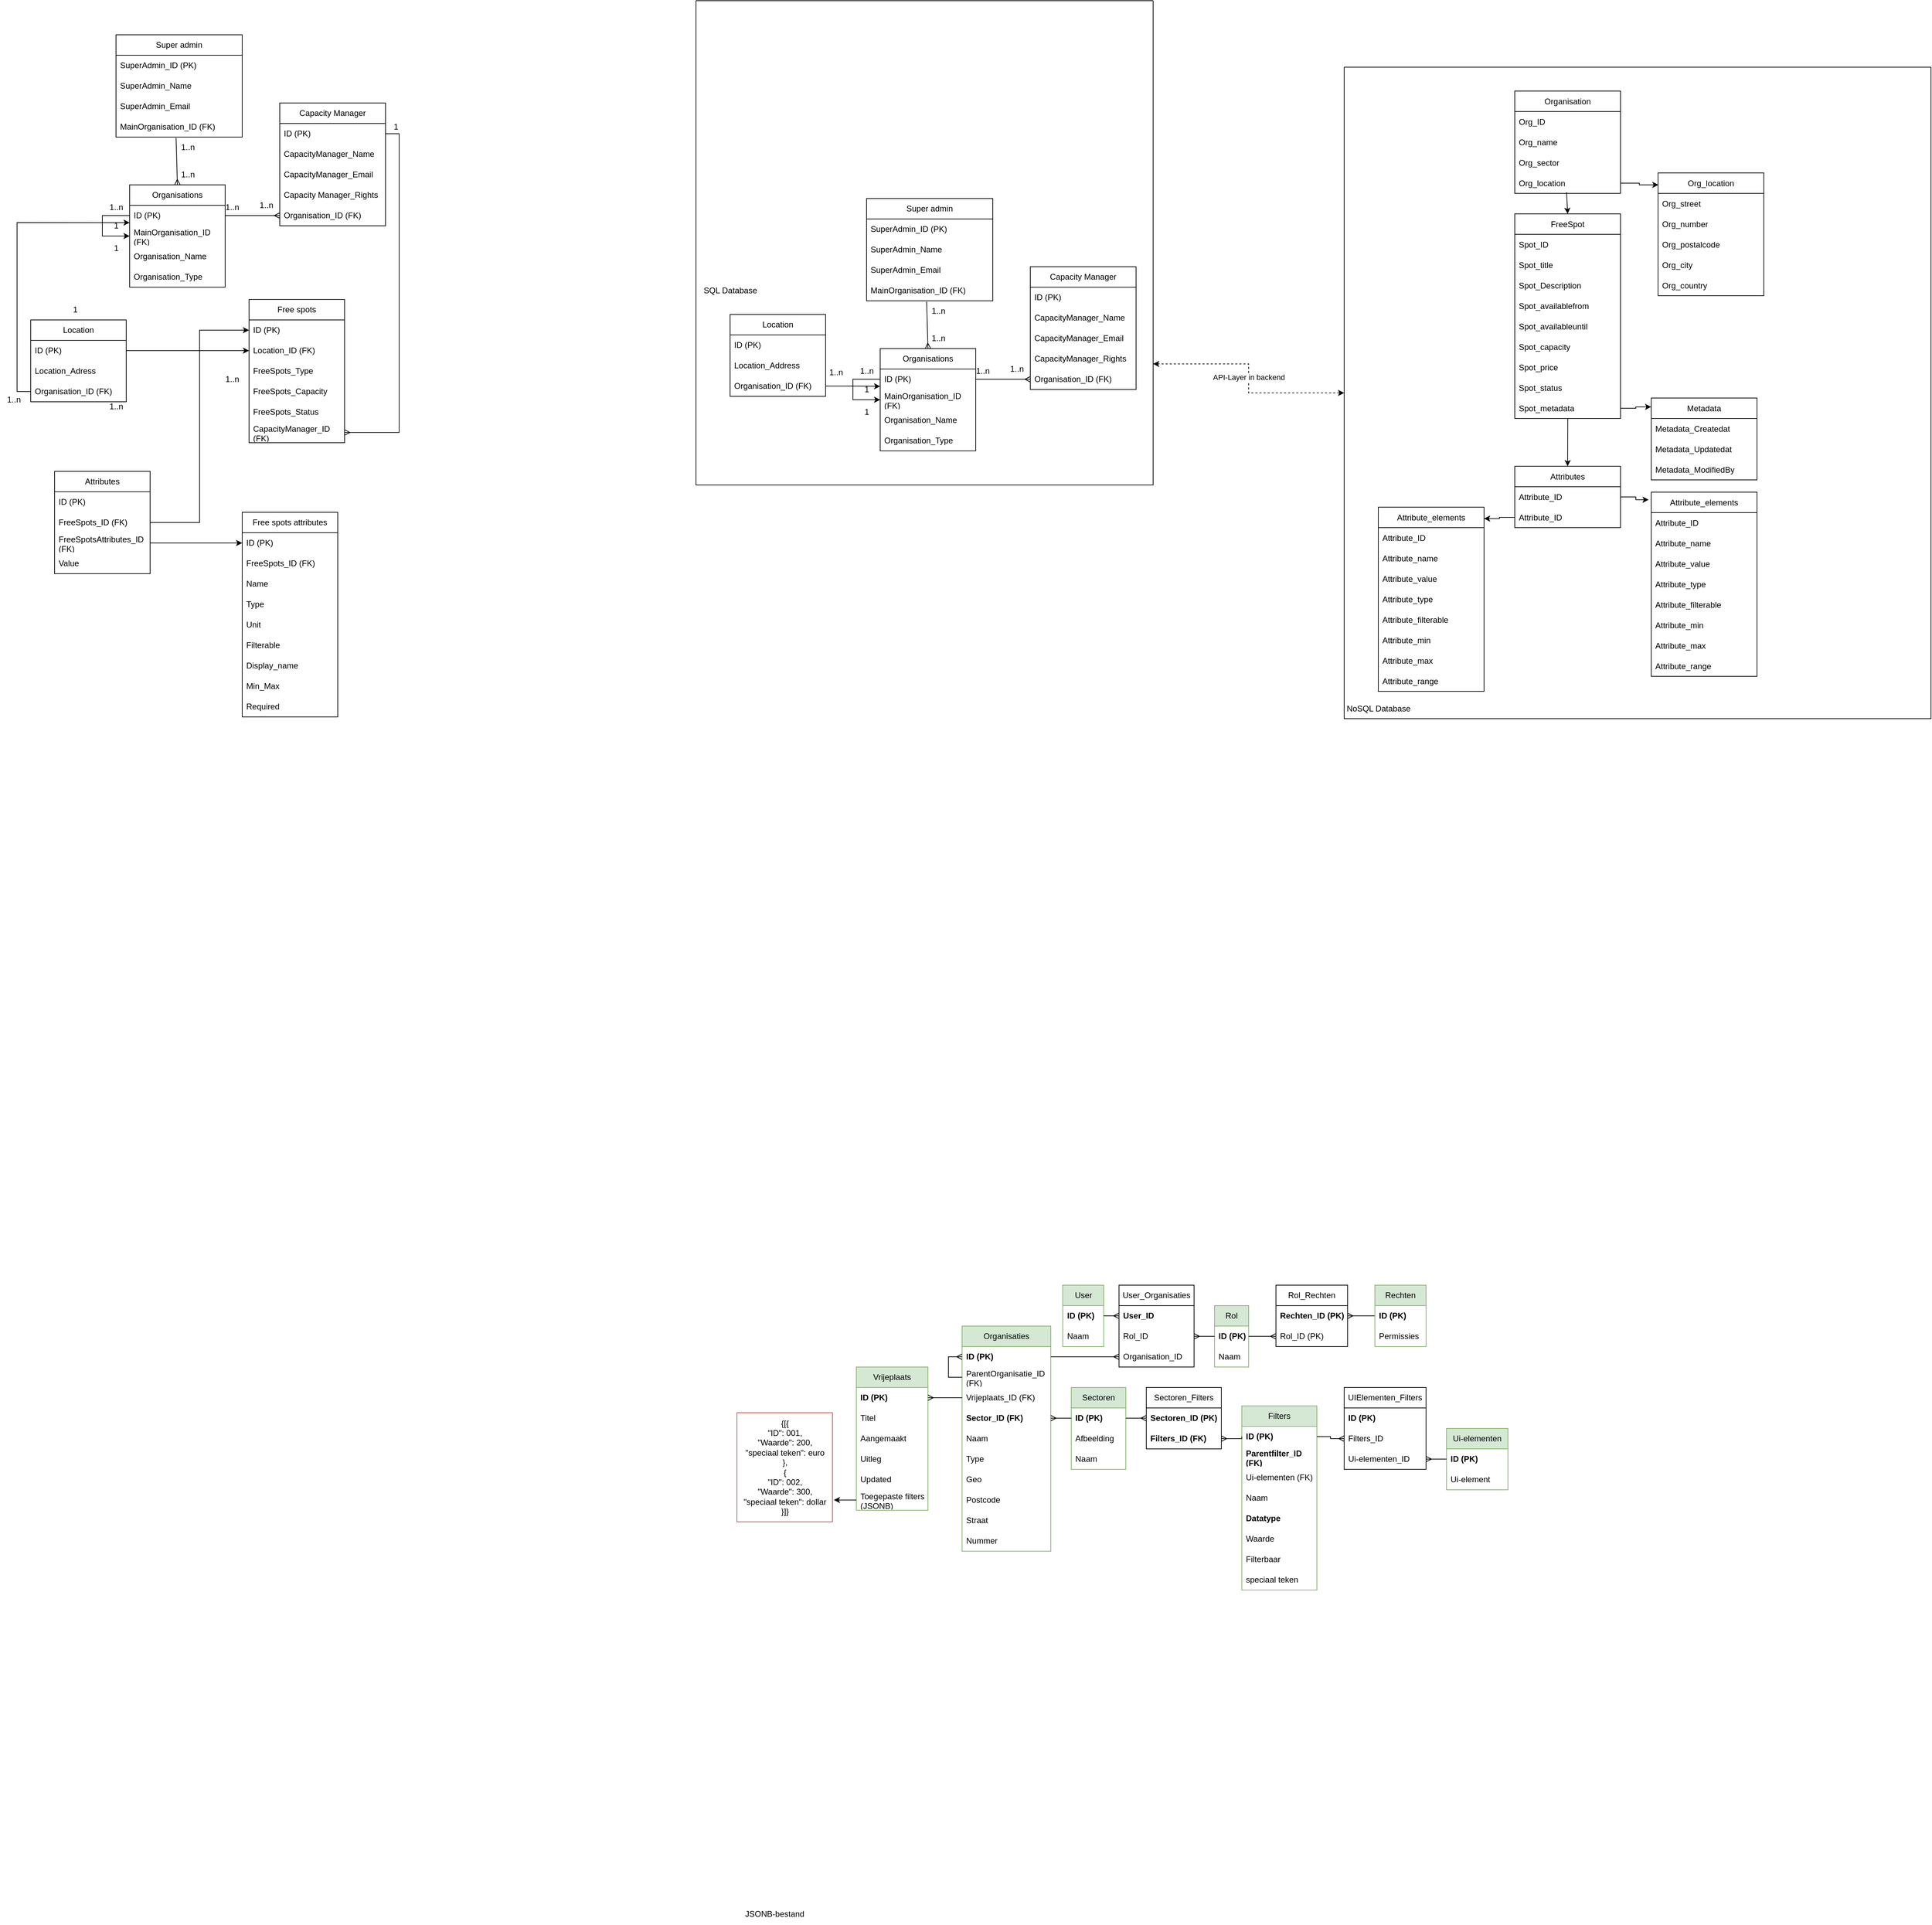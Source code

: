 <mxfile version="22.1.2" type="device">
  <diagram name="Page-1" id="T8ZbNqKZmhDeN2u-7C3u">
    <mxGraphModel dx="2055" dy="2874" grid="1" gridSize="10" guides="1" tooltips="1" connect="1" arrows="1" fold="1" page="1" pageScale="1" pageWidth="850" pageHeight="1100" math="0" shadow="0">
      <root>
        <mxCell id="0" />
        <mxCell id="1" parent="0" />
        <mxCell id="TLAwQwc-ZvJ1ia5lhWiQ-5" value="Organisations" style="swimlane;fontStyle=0;childLayout=stackLayout;horizontal=1;startSize=30;horizontalStack=0;resizeParent=1;resizeParentMax=0;resizeLast=0;collapsible=1;marginBottom=0;whiteSpace=wrap;html=1;" parent="1" vertex="1">
          <mxGeometry x="10" y="-1560" width="140" height="150" as="geometry" />
        </mxCell>
        <mxCell id="TLAwQwc-ZvJ1ia5lhWiQ-6" value="ID&amp;nbsp;(PK)" style="text;strokeColor=none;fillColor=none;align=left;verticalAlign=middle;spacingLeft=4;spacingRight=4;overflow=hidden;points=[[0,0.5],[1,0.5]];portConstraint=eastwest;rotatable=0;whiteSpace=wrap;html=1;" parent="TLAwQwc-ZvJ1ia5lhWiQ-5" vertex="1">
          <mxGeometry y="30" width="140" height="30" as="geometry" />
        </mxCell>
        <mxCell id="nLcMW-0QDiHwEfVXlBBr-2" value="MainOrganisation_ID (FK)" style="text;strokeColor=none;fillColor=none;align=left;verticalAlign=middle;spacingLeft=4;spacingRight=4;overflow=hidden;points=[[0,0.5],[1,0.5]];portConstraint=eastwest;rotatable=0;whiteSpace=wrap;html=1;" parent="TLAwQwc-ZvJ1ia5lhWiQ-5" vertex="1">
          <mxGeometry y="60" width="140" height="30" as="geometry" />
        </mxCell>
        <mxCell id="TLAwQwc-ZvJ1ia5lhWiQ-7" value="Organisation_Name" style="text;strokeColor=none;fillColor=none;align=left;verticalAlign=middle;spacingLeft=4;spacingRight=4;overflow=hidden;points=[[0,0.5],[1,0.5]];portConstraint=eastwest;rotatable=0;whiteSpace=wrap;html=1;" parent="TLAwQwc-ZvJ1ia5lhWiQ-5" vertex="1">
          <mxGeometry y="90" width="140" height="30" as="geometry" />
        </mxCell>
        <mxCell id="TLAwQwc-ZvJ1ia5lhWiQ-8" value="Organisation_Type" style="text;strokeColor=none;fillColor=none;align=left;verticalAlign=middle;spacingLeft=4;spacingRight=4;overflow=hidden;points=[[0,0.5],[1,0.5]];portConstraint=eastwest;rotatable=0;whiteSpace=wrap;html=1;" parent="TLAwQwc-ZvJ1ia5lhWiQ-5" vertex="1">
          <mxGeometry y="120" width="140" height="30" as="geometry" />
        </mxCell>
        <mxCell id="nLcMW-0QDiHwEfVXlBBr-3" style="edgeStyle=orthogonalEdgeStyle;rounded=0;orthogonalLoop=1;jettySize=auto;html=1;exitX=0;exitY=0.25;exitDx=0;exitDy=0;entryX=0;entryY=0.5;entryDx=0;entryDy=0;" parent="TLAwQwc-ZvJ1ia5lhWiQ-5" source="TLAwQwc-ZvJ1ia5lhWiQ-5" target="nLcMW-0QDiHwEfVXlBBr-2" edge="1">
          <mxGeometry relative="1" as="geometry">
            <Array as="points">
              <mxPoint x="-40" y="45" />
              <mxPoint x="-40" y="75" />
            </Array>
          </mxGeometry>
        </mxCell>
        <mxCell id="TLAwQwc-ZvJ1ia5lhWiQ-9" value="Location" style="swimlane;fontStyle=0;childLayout=stackLayout;horizontal=1;startSize=30;horizontalStack=0;resizeParent=1;resizeParentMax=0;resizeLast=0;collapsible=1;marginBottom=0;whiteSpace=wrap;html=1;" parent="1" vertex="1">
          <mxGeometry x="-135" y="-1362" width="140" height="120" as="geometry" />
        </mxCell>
        <mxCell id="TLAwQwc-ZvJ1ia5lhWiQ-10" value="ID (PK)" style="text;strokeColor=none;fillColor=none;align=left;verticalAlign=middle;spacingLeft=4;spacingRight=4;overflow=hidden;points=[[0,0.5],[1,0.5]];portConstraint=eastwest;rotatable=0;whiteSpace=wrap;html=1;" parent="TLAwQwc-ZvJ1ia5lhWiQ-9" vertex="1">
          <mxGeometry y="30" width="140" height="30" as="geometry" />
        </mxCell>
        <mxCell id="TLAwQwc-ZvJ1ia5lhWiQ-12" value="Location_Adress" style="text;strokeColor=none;fillColor=none;align=left;verticalAlign=middle;spacingLeft=4;spacingRight=4;overflow=hidden;points=[[0,0.5],[1,0.5]];portConstraint=eastwest;rotatable=0;whiteSpace=wrap;html=1;" parent="TLAwQwc-ZvJ1ia5lhWiQ-9" vertex="1">
          <mxGeometry y="60" width="140" height="30" as="geometry" />
        </mxCell>
        <mxCell id="TLAwQwc-ZvJ1ia5lhWiQ-11" value="Organisation_ID (FK)" style="text;strokeColor=none;fillColor=none;align=left;verticalAlign=middle;spacingLeft=4;spacingRight=4;overflow=hidden;points=[[0,0.5],[1,0.5]];portConstraint=eastwest;rotatable=0;whiteSpace=wrap;html=1;" parent="TLAwQwc-ZvJ1ia5lhWiQ-9" vertex="1">
          <mxGeometry y="90" width="140" height="30" as="geometry" />
        </mxCell>
        <object label="Free spots" ee="" id="TLAwQwc-ZvJ1ia5lhWiQ-13">
          <mxCell style="swimlane;fontStyle=0;childLayout=stackLayout;horizontal=1;startSize=30;horizontalStack=0;resizeParent=1;resizeParentMax=0;resizeLast=0;collapsible=1;marginBottom=0;whiteSpace=wrap;html=1;points=[[0,0,0,0,0],[0,0.25,0,0,0],[0,0.5,0,0,0],[0,0.75,0,0,0],[0,1,0,0,0],[0.25,0,0,0,0],[0.25,1,0,0,0],[0.5,0,0,0,0],[0.5,1,0,0,0],[0.75,0,0,0,0],[0.75,1,0,0,0],[1,0,0,0,0],[1,0.25,0,0,0],[1,0.5,0,0,0],[1,0.75,0,0,0],[1,1,0,0,0]];" parent="1" vertex="1">
            <mxGeometry x="185" y="-1392" width="140" height="210" as="geometry">
              <mxRectangle x="590" y="400" width="100" height="30" as="alternateBounds" />
            </mxGeometry>
          </mxCell>
        </object>
        <mxCell id="TLAwQwc-ZvJ1ia5lhWiQ-14" value="ID&amp;nbsp;(PK)" style="text;strokeColor=none;fillColor=none;align=left;verticalAlign=middle;spacingLeft=4;spacingRight=4;overflow=hidden;points=[[0,0.5],[1,0.5]];portConstraint=eastwest;rotatable=0;whiteSpace=wrap;html=1;" parent="TLAwQwc-ZvJ1ia5lhWiQ-13" vertex="1">
          <mxGeometry y="30" width="140" height="30" as="geometry" />
        </mxCell>
        <mxCell id="TLAwQwc-ZvJ1ia5lhWiQ-15" value="Location_ID (FK)" style="text;strokeColor=none;fillColor=none;align=left;verticalAlign=middle;spacingLeft=4;spacingRight=4;overflow=hidden;points=[[0,0.5],[1,0.5]];portConstraint=eastwest;rotatable=0;whiteSpace=wrap;html=1;" parent="TLAwQwc-ZvJ1ia5lhWiQ-13" vertex="1">
          <mxGeometry y="60" width="140" height="30" as="geometry" />
        </mxCell>
        <mxCell id="TLAwQwc-ZvJ1ia5lhWiQ-16" value="FreeSpots_Type" style="text;strokeColor=none;fillColor=none;align=left;verticalAlign=middle;spacingLeft=4;spacingRight=4;overflow=hidden;points=[[0,0.5],[1,0.5]];portConstraint=eastwest;rotatable=0;whiteSpace=wrap;html=1;" parent="TLAwQwc-ZvJ1ia5lhWiQ-13" vertex="1">
          <mxGeometry y="90" width="140" height="30" as="geometry" />
        </mxCell>
        <mxCell id="TLAwQwc-ZvJ1ia5lhWiQ-20" value="FreeSpots_Capacity" style="text;strokeColor=none;fillColor=none;align=left;verticalAlign=middle;spacingLeft=4;spacingRight=4;overflow=hidden;points=[[0,0.5],[1,0.5]];portConstraint=eastwest;rotatable=0;whiteSpace=wrap;html=1;" parent="TLAwQwc-ZvJ1ia5lhWiQ-13" vertex="1">
          <mxGeometry y="120" width="140" height="30" as="geometry" />
        </mxCell>
        <mxCell id="TLAwQwc-ZvJ1ia5lhWiQ-21" value="FreeSpots_Status" style="text;strokeColor=none;fillColor=none;align=left;verticalAlign=middle;spacingLeft=4;spacingRight=4;overflow=hidden;points=[[0,0.5],[1,0.5]];portConstraint=eastwest;rotatable=0;whiteSpace=wrap;html=1;" parent="TLAwQwc-ZvJ1ia5lhWiQ-13" vertex="1">
          <mxGeometry y="150" width="140" height="30" as="geometry" />
        </mxCell>
        <mxCell id="uCR5kR-dlo2wlkLe49tL-1" value="CapacityManager_ID (FK)" style="text;strokeColor=none;fillColor=none;align=left;verticalAlign=middle;spacingLeft=4;spacingRight=4;overflow=hidden;points=[[0,0.5],[1,0.5]];portConstraint=eastwest;rotatable=0;whiteSpace=wrap;html=1;" parent="TLAwQwc-ZvJ1ia5lhWiQ-13" vertex="1">
          <mxGeometry y="180" width="140" height="30" as="geometry" />
        </mxCell>
        <mxCell id="LLXGZmccLLwiaOgB1qJa-3" value="Super admin" style="swimlane;fontStyle=0;childLayout=stackLayout;horizontal=1;startSize=30;horizontalStack=0;resizeParent=1;resizeParentMax=0;resizeLast=0;collapsible=1;marginBottom=0;whiteSpace=wrap;html=1;" parent="1" vertex="1">
          <mxGeometry x="-10" y="-1780" width="185" height="150" as="geometry" />
        </mxCell>
        <mxCell id="LLXGZmccLLwiaOgB1qJa-4" value="SuperAdmin_ID (PK)" style="text;strokeColor=none;fillColor=none;align=left;verticalAlign=middle;spacingLeft=4;spacingRight=4;overflow=hidden;points=[[0,0.5],[1,0.5]];portConstraint=eastwest;rotatable=0;whiteSpace=wrap;html=1;" parent="LLXGZmccLLwiaOgB1qJa-3" vertex="1">
          <mxGeometry y="30" width="185" height="30" as="geometry" />
        </mxCell>
        <mxCell id="LLXGZmccLLwiaOgB1qJa-5" value="SuperAdmin_Name" style="text;strokeColor=none;fillColor=none;align=left;verticalAlign=middle;spacingLeft=4;spacingRight=4;overflow=hidden;points=[[0,0.5],[1,0.5]];portConstraint=eastwest;rotatable=0;whiteSpace=wrap;html=1;" parent="LLXGZmccLLwiaOgB1qJa-3" vertex="1">
          <mxGeometry y="60" width="185" height="30" as="geometry" />
        </mxCell>
        <mxCell id="LLXGZmccLLwiaOgB1qJa-6" value="SuperAdmin_Email" style="text;strokeColor=none;fillColor=none;align=left;verticalAlign=middle;spacingLeft=4;spacingRight=4;overflow=hidden;points=[[0,0.5],[1,0.5]];portConstraint=eastwest;rotatable=0;whiteSpace=wrap;html=1;" parent="LLXGZmccLLwiaOgB1qJa-3" vertex="1">
          <mxGeometry y="90" width="185" height="30" as="geometry" />
        </mxCell>
        <mxCell id="LLXGZmccLLwiaOgB1qJa-33" value="MainOrganisation_ID (FK)" style="text;strokeColor=none;fillColor=none;align=left;verticalAlign=middle;spacingLeft=4;spacingRight=4;overflow=hidden;points=[[0,0.5],[1,0.5]];portConstraint=eastwest;rotatable=0;whiteSpace=wrap;html=1;" parent="LLXGZmccLLwiaOgB1qJa-3" vertex="1">
          <mxGeometry y="120" width="185" height="30" as="geometry" />
        </mxCell>
        <mxCell id="LLXGZmccLLwiaOgB1qJa-11" value="" style="endArrow=ERmany;html=1;rounded=0;entryX=0.5;entryY=0;entryDx=0;entryDy=0;endFill=0;exitX=0.476;exitY=1.043;exitDx=0;exitDy=0;exitPerimeter=0;" parent="1" source="LLXGZmccLLwiaOgB1qJa-33" target="TLAwQwc-ZvJ1ia5lhWiQ-5" edge="1">
          <mxGeometry width="50" height="50" relative="1" as="geometry">
            <mxPoint x="78.6" y="-1617.3" as="sourcePoint" />
            <mxPoint x="250" y="-1680" as="targetPoint" />
          </mxGeometry>
        </mxCell>
        <mxCell id="LLXGZmccLLwiaOgB1qJa-13" value="Capacity Manager" style="swimlane;fontStyle=0;childLayout=stackLayout;horizontal=1;startSize=30;horizontalStack=0;resizeParent=1;resizeParentMax=0;resizeLast=0;collapsible=1;marginBottom=0;whiteSpace=wrap;html=1;" parent="1" vertex="1">
          <mxGeometry x="230" y="-1680" width="155" height="180" as="geometry" />
        </mxCell>
        <mxCell id="LLXGZmccLLwiaOgB1qJa-14" value="ID (PK)" style="text;strokeColor=none;fillColor=none;align=left;verticalAlign=middle;spacingLeft=4;spacingRight=4;overflow=hidden;points=[[0,0.5],[1,0.5]];portConstraint=eastwest;rotatable=0;whiteSpace=wrap;html=1;" parent="LLXGZmccLLwiaOgB1qJa-13" vertex="1">
          <mxGeometry y="30" width="155" height="30" as="geometry" />
        </mxCell>
        <mxCell id="LLXGZmccLLwiaOgB1qJa-15" value="CapacityManager_Name" style="text;strokeColor=none;fillColor=none;align=left;verticalAlign=middle;spacingLeft=4;spacingRight=4;overflow=hidden;points=[[0,0.5],[1,0.5]];portConstraint=eastwest;rotatable=0;whiteSpace=wrap;html=1;" parent="LLXGZmccLLwiaOgB1qJa-13" vertex="1">
          <mxGeometry y="60" width="155" height="30" as="geometry" />
        </mxCell>
        <mxCell id="LLXGZmccLLwiaOgB1qJa-16" value="CapacityManager_Email" style="text;strokeColor=none;fillColor=none;align=left;verticalAlign=middle;spacingLeft=4;spacingRight=4;overflow=hidden;points=[[0,0.5],[1,0.5]];portConstraint=eastwest;rotatable=0;whiteSpace=wrap;html=1;" parent="LLXGZmccLLwiaOgB1qJa-13" vertex="1">
          <mxGeometry y="90" width="155" height="30" as="geometry" />
        </mxCell>
        <mxCell id="LLXGZmccLLwiaOgB1qJa-29" value="Capacity Manager_Rights" style="text;strokeColor=none;fillColor=none;align=left;verticalAlign=middle;spacingLeft=4;spacingRight=4;overflow=hidden;points=[[0,0.5],[1,0.5]];portConstraint=eastwest;rotatable=0;whiteSpace=wrap;html=1;" parent="LLXGZmccLLwiaOgB1qJa-13" vertex="1">
          <mxGeometry y="120" width="155" height="30" as="geometry" />
        </mxCell>
        <mxCell id="LLXGZmccLLwiaOgB1qJa-31" value="Organisation_ID&amp;nbsp;(FK)" style="text;strokeColor=none;fillColor=none;align=left;verticalAlign=middle;spacingLeft=4;spacingRight=4;overflow=hidden;points=[[0,0.5],[1,0.5]];portConstraint=eastwest;rotatable=0;whiteSpace=wrap;html=1;" parent="LLXGZmccLLwiaOgB1qJa-13" vertex="1">
          <mxGeometry y="150" width="155" height="30" as="geometry" />
        </mxCell>
        <mxCell id="LLXGZmccLLwiaOgB1qJa-17" value="" style="endArrow=ERmany;html=1;rounded=0;exitX=1;exitY=0.5;exitDx=0;exitDy=0;entryX=0;entryY=0.5;entryDx=0;entryDy=0;edgeStyle=orthogonalEdgeStyle;startArrow=none;startFill=0;endFill=0;" parent="1" source="TLAwQwc-ZvJ1ia5lhWiQ-6" target="LLXGZmccLLwiaOgB1qJa-31" edge="1">
          <mxGeometry width="50" height="50" relative="1" as="geometry">
            <mxPoint x="257" y="-1680" as="sourcePoint" />
            <mxPoint x="317" y="-1430" as="targetPoint" />
            <Array as="points">
              <mxPoint x="230" y="-1515" />
            </Array>
          </mxGeometry>
        </mxCell>
        <mxCell id="LLXGZmccLLwiaOgB1qJa-21" value="1..n" style="text;html=1;align=center;verticalAlign=middle;resizable=0;points=[];autosize=1;strokeColor=none;fillColor=none;" parent="1" vertex="1">
          <mxGeometry x="140" y="-1542" width="40" height="30" as="geometry" />
        </mxCell>
        <mxCell id="LLXGZmccLLwiaOgB1qJa-22" value="1..n" style="text;html=1;align=center;verticalAlign=middle;resizable=0;points=[];autosize=1;strokeColor=none;fillColor=none;" parent="1" vertex="1">
          <mxGeometry x="190" y="-1545" width="40" height="30" as="geometry" />
        </mxCell>
        <mxCell id="LLXGZmccLLwiaOgB1qJa-26" value="1..n" style="text;html=1;align=center;verticalAlign=middle;resizable=0;points=[];autosize=1;strokeColor=none;fillColor=none;" parent="1" vertex="1">
          <mxGeometry x="75" y="-1630" width="40" height="30" as="geometry" />
        </mxCell>
        <mxCell id="LLXGZmccLLwiaOgB1qJa-27" value="1..n" style="text;html=1;align=center;verticalAlign=middle;resizable=0;points=[];autosize=1;strokeColor=none;fillColor=none;" parent="1" vertex="1">
          <mxGeometry x="75" y="-1590" width="40" height="30" as="geometry" />
        </mxCell>
        <mxCell id="LLXGZmccLLwiaOgB1qJa-40" value="1..n" style="text;html=1;align=center;verticalAlign=middle;resizable=0;points=[];autosize=1;strokeColor=none;fillColor=none;" parent="1" vertex="1">
          <mxGeometry x="-30" y="-1250" width="40" height="30" as="geometry" />
        </mxCell>
        <mxCell id="uCR5kR-dlo2wlkLe49tL-2" style="edgeStyle=orthogonalEdgeStyle;rounded=0;orthogonalLoop=1;jettySize=auto;html=1;exitX=1;exitY=0.5;exitDx=0;exitDy=0;entryX=1;entryY=0.5;entryDx=0;entryDy=0;endArrow=none;endFill=0;startArrow=ERmany;startFill=0;" parent="1" source="uCR5kR-dlo2wlkLe49tL-1" target="LLXGZmccLLwiaOgB1qJa-14" edge="1">
          <mxGeometry relative="1" as="geometry" />
        </mxCell>
        <mxCell id="uCR5kR-dlo2wlkLe49tL-5" value="1..n" style="text;html=1;align=center;verticalAlign=middle;resizable=0;points=[];autosize=1;strokeColor=none;fillColor=none;" parent="1" vertex="1">
          <mxGeometry x="140" y="-1290" width="40" height="30" as="geometry" />
        </mxCell>
        <mxCell id="nLcMW-0QDiHwEfVXlBBr-4" value="1..n" style="text;html=1;align=center;verticalAlign=middle;resizable=0;points=[];autosize=1;strokeColor=none;fillColor=none;" parent="1" vertex="1">
          <mxGeometry x="-30" y="-1542" width="40" height="30" as="geometry" />
        </mxCell>
        <mxCell id="nLcMW-0QDiHwEfVXlBBr-5" value="1" style="text;html=1;align=center;verticalAlign=middle;resizable=0;points=[];autosize=1;strokeColor=none;fillColor=none;" parent="1" vertex="1">
          <mxGeometry x="-25" y="-1482" width="30" height="30" as="geometry" />
        </mxCell>
        <mxCell id="nLcMW-0QDiHwEfVXlBBr-12" value="1..n" style="text;html=1;align=center;verticalAlign=middle;resizable=0;points=[];autosize=1;strokeColor=none;fillColor=none;" parent="1" vertex="1">
          <mxGeometry x="-180" y="-1260" width="40" height="30" as="geometry" />
        </mxCell>
        <mxCell id="nLcMW-0QDiHwEfVXlBBr-13" value="1" style="text;html=1;align=center;verticalAlign=middle;resizable=0;points=[];autosize=1;strokeColor=none;fillColor=none;" parent="1" vertex="1">
          <mxGeometry x="-25" y="-1515" width="30" height="30" as="geometry" />
        </mxCell>
        <mxCell id="nLcMW-0QDiHwEfVXlBBr-14" value="1" style="text;html=1;align=center;verticalAlign=middle;resizable=0;points=[];autosize=1;strokeColor=none;fillColor=none;" parent="1" vertex="1">
          <mxGeometry x="-85" y="-1392" width="30" height="30" as="geometry" />
        </mxCell>
        <mxCell id="puvVt6KrEjglFEZSQD60-3" value="1" style="text;html=1;align=center;verticalAlign=middle;resizable=0;points=[];autosize=1;strokeColor=none;fillColor=none;" parent="1" vertex="1">
          <mxGeometry x="385" y="-1660" width="30" height="30" as="geometry" />
        </mxCell>
        <mxCell id="QnIFLY8_t_Nw_iPB-52l-1" value="Free spots attributes" style="swimlane;fontStyle=0;childLayout=stackLayout;horizontal=1;startSize=30;horizontalStack=0;resizeParent=1;resizeParentMax=0;resizeLast=0;collapsible=1;marginBottom=0;whiteSpace=wrap;html=1;" parent="1" vertex="1">
          <mxGeometry x="175" y="-1080" width="140" height="300" as="geometry" />
        </mxCell>
        <mxCell id="QnIFLY8_t_Nw_iPB-52l-2" value="ID (PK)" style="text;strokeColor=none;fillColor=none;align=left;verticalAlign=middle;spacingLeft=4;spacingRight=4;overflow=hidden;points=[[0,0.5],[1,0.5]];portConstraint=eastwest;rotatable=0;whiteSpace=wrap;html=1;" parent="QnIFLY8_t_Nw_iPB-52l-1" vertex="1">
          <mxGeometry y="30" width="140" height="30" as="geometry" />
        </mxCell>
        <mxCell id="QnIFLY8_t_Nw_iPB-52l-16" value="FreeSpots_ID (FK)" style="text;strokeColor=none;fillColor=none;align=left;verticalAlign=middle;spacingLeft=4;spacingRight=4;overflow=hidden;points=[[0,0.5],[1,0.5]];portConstraint=eastwest;rotatable=0;whiteSpace=wrap;html=1;" parent="QnIFLY8_t_Nw_iPB-52l-1" vertex="1">
          <mxGeometry y="60" width="140" height="30" as="geometry" />
        </mxCell>
        <mxCell id="QnIFLY8_t_Nw_iPB-52l-3" value="Name" style="text;strokeColor=none;fillColor=none;align=left;verticalAlign=middle;spacingLeft=4;spacingRight=4;overflow=hidden;points=[[0,0.5],[1,0.5]];portConstraint=eastwest;rotatable=0;whiteSpace=wrap;html=1;" parent="QnIFLY8_t_Nw_iPB-52l-1" vertex="1">
          <mxGeometry y="90" width="140" height="30" as="geometry" />
        </mxCell>
        <mxCell id="QnIFLY8_t_Nw_iPB-52l-4" value="Type" style="text;strokeColor=none;fillColor=none;align=left;verticalAlign=middle;spacingLeft=4;spacingRight=4;overflow=hidden;points=[[0,0.5],[1,0.5]];portConstraint=eastwest;rotatable=0;whiteSpace=wrap;html=1;" parent="QnIFLY8_t_Nw_iPB-52l-1" vertex="1">
          <mxGeometry y="120" width="140" height="30" as="geometry" />
        </mxCell>
        <mxCell id="QnIFLY8_t_Nw_iPB-52l-9" value="Unit" style="text;strokeColor=none;fillColor=none;align=left;verticalAlign=middle;spacingLeft=4;spacingRight=4;overflow=hidden;points=[[0,0.5],[1,0.5]];portConstraint=eastwest;rotatable=0;whiteSpace=wrap;html=1;" parent="QnIFLY8_t_Nw_iPB-52l-1" vertex="1">
          <mxGeometry y="150" width="140" height="30" as="geometry" />
        </mxCell>
        <mxCell id="QnIFLY8_t_Nw_iPB-52l-10" value="Filterable" style="text;strokeColor=none;fillColor=none;align=left;verticalAlign=middle;spacingLeft=4;spacingRight=4;overflow=hidden;points=[[0,0.5],[1,0.5]];portConstraint=eastwest;rotatable=0;whiteSpace=wrap;html=1;" parent="QnIFLY8_t_Nw_iPB-52l-1" vertex="1">
          <mxGeometry y="180" width="140" height="30" as="geometry" />
        </mxCell>
        <mxCell id="QnIFLY8_t_Nw_iPB-52l-11" value="Display_name" style="text;strokeColor=none;fillColor=none;align=left;verticalAlign=middle;spacingLeft=4;spacingRight=4;overflow=hidden;points=[[0,0.5],[1,0.5]];portConstraint=eastwest;rotatable=0;whiteSpace=wrap;html=1;" parent="QnIFLY8_t_Nw_iPB-52l-1" vertex="1">
          <mxGeometry y="210" width="140" height="30" as="geometry" />
        </mxCell>
        <mxCell id="QnIFLY8_t_Nw_iPB-52l-12" value="Min_Max" style="text;strokeColor=none;fillColor=none;align=left;verticalAlign=middle;spacingLeft=4;spacingRight=4;overflow=hidden;points=[[0,0.5],[1,0.5]];portConstraint=eastwest;rotatable=0;whiteSpace=wrap;html=1;" parent="QnIFLY8_t_Nw_iPB-52l-1" vertex="1">
          <mxGeometry y="240" width="140" height="30" as="geometry" />
        </mxCell>
        <mxCell id="QnIFLY8_t_Nw_iPB-52l-13" value="Required" style="text;strokeColor=none;fillColor=none;align=left;verticalAlign=middle;spacingLeft=4;spacingRight=4;overflow=hidden;points=[[0,0.5],[1,0.5]];portConstraint=eastwest;rotatable=0;whiteSpace=wrap;html=1;" parent="QnIFLY8_t_Nw_iPB-52l-1" vertex="1">
          <mxGeometry y="270" width="140" height="30" as="geometry" />
        </mxCell>
        <mxCell id="QnIFLY8_t_Nw_iPB-52l-5" value="Attributes" style="swimlane;fontStyle=0;childLayout=stackLayout;horizontal=1;startSize=30;horizontalStack=0;resizeParent=1;resizeParentMax=0;resizeLast=0;collapsible=1;marginBottom=0;whiteSpace=wrap;html=1;" parent="1" vertex="1">
          <mxGeometry x="-100" y="-1140" width="140" height="150" as="geometry" />
        </mxCell>
        <mxCell id="QnIFLY8_t_Nw_iPB-52l-6" value="ID (PK)" style="text;strokeColor=none;fillColor=none;align=left;verticalAlign=middle;spacingLeft=4;spacingRight=4;overflow=hidden;points=[[0,0.5],[1,0.5]];portConstraint=eastwest;rotatable=0;whiteSpace=wrap;html=1;" parent="QnIFLY8_t_Nw_iPB-52l-5" vertex="1">
          <mxGeometry y="30" width="140" height="30" as="geometry" />
        </mxCell>
        <mxCell id="QnIFLY8_t_Nw_iPB-52l-7" value="FreeSpots_ID (FK)" style="text;strokeColor=none;fillColor=none;align=left;verticalAlign=middle;spacingLeft=4;spacingRight=4;overflow=hidden;points=[[0,0.5],[1,0.5]];portConstraint=eastwest;rotatable=0;whiteSpace=wrap;html=1;" parent="QnIFLY8_t_Nw_iPB-52l-5" vertex="1">
          <mxGeometry y="60" width="140" height="30" as="geometry" />
        </mxCell>
        <mxCell id="QnIFLY8_t_Nw_iPB-52l-14" value="FreeSpotsAttributes_ID (FK)" style="text;strokeColor=none;fillColor=none;align=left;verticalAlign=middle;spacingLeft=4;spacingRight=4;overflow=hidden;points=[[0,0.5],[1,0.5]];portConstraint=eastwest;rotatable=0;whiteSpace=wrap;html=1;" parent="QnIFLY8_t_Nw_iPB-52l-5" vertex="1">
          <mxGeometry y="90" width="140" height="30" as="geometry" />
        </mxCell>
        <mxCell id="QnIFLY8_t_Nw_iPB-52l-8" value="Value" style="text;strokeColor=none;fillColor=none;align=left;verticalAlign=middle;spacingLeft=4;spacingRight=4;overflow=hidden;points=[[0,0.5],[1,0.5]];portConstraint=eastwest;rotatable=0;whiteSpace=wrap;html=1;" parent="QnIFLY8_t_Nw_iPB-52l-5" vertex="1">
          <mxGeometry y="120" width="140" height="30" as="geometry" />
        </mxCell>
        <mxCell id="QnIFLY8_t_Nw_iPB-52l-20" style="edgeStyle=orthogonalEdgeStyle;rounded=0;orthogonalLoop=1;jettySize=auto;html=1;exitX=0;exitY=0.5;exitDx=0;exitDy=0;entryX=0;entryY=-0.156;entryDx=0;entryDy=0;entryPerimeter=0;" parent="1" source="TLAwQwc-ZvJ1ia5lhWiQ-11" target="nLcMW-0QDiHwEfVXlBBr-2" edge="1">
          <mxGeometry relative="1" as="geometry" />
        </mxCell>
        <mxCell id="QnIFLY8_t_Nw_iPB-52l-21" style="edgeStyle=orthogonalEdgeStyle;rounded=0;orthogonalLoop=1;jettySize=auto;html=1;exitX=1;exitY=0.5;exitDx=0;exitDy=0;entryX=0;entryY=0.5;entryDx=0;entryDy=0;" parent="1" source="TLAwQwc-ZvJ1ia5lhWiQ-10" target="TLAwQwc-ZvJ1ia5lhWiQ-15" edge="1">
          <mxGeometry relative="1" as="geometry" />
        </mxCell>
        <mxCell id="QnIFLY8_t_Nw_iPB-52l-22" style="edgeStyle=orthogonalEdgeStyle;rounded=0;orthogonalLoop=1;jettySize=auto;html=1;exitX=1;exitY=0.5;exitDx=0;exitDy=0;entryX=0;entryY=0.5;entryDx=0;entryDy=0;" parent="1" source="QnIFLY8_t_Nw_iPB-52l-7" target="TLAwQwc-ZvJ1ia5lhWiQ-14" edge="1">
          <mxGeometry relative="1" as="geometry" />
        </mxCell>
        <mxCell id="QnIFLY8_t_Nw_iPB-52l-23" style="edgeStyle=orthogonalEdgeStyle;rounded=0;orthogonalLoop=1;jettySize=auto;html=1;exitX=1;exitY=0.5;exitDx=0;exitDy=0;entryX=0;entryY=0.5;entryDx=0;entryDy=0;" parent="1" source="QnIFLY8_t_Nw_iPB-52l-14" target="QnIFLY8_t_Nw_iPB-52l-2" edge="1">
          <mxGeometry relative="1" as="geometry" />
        </mxCell>
        <mxCell id="LqBolQQr380YAPxKAyzn-1" value="Organisaties" style="swimlane;fontStyle=0;childLayout=stackLayout;horizontal=1;startSize=30;horizontalStack=0;resizeParent=1;resizeParentMax=0;resizeLast=0;collapsible=1;marginBottom=0;whiteSpace=wrap;html=1;fillColor=#d5e8d4;strokeColor=#82b366;" parent="1" vertex="1">
          <mxGeometry x="1230" y="113" width="130" height="330" as="geometry" />
        </mxCell>
        <mxCell id="6d8mNTIEslmwmLyC90OG-12" style="edgeStyle=orthogonalEdgeStyle;rounded=0;orthogonalLoop=1;jettySize=auto;html=1;exitX=0;exitY=0.5;exitDx=0;exitDy=0;entryX=0;entryY=0.5;entryDx=0;entryDy=0;startArrow=ERmany;startFill=0;endArrow=none;endFill=0;" parent="LqBolQQr380YAPxKAyzn-1" source="LqBolQQr380YAPxKAyzn-2" target="LqBolQQr380YAPxKAyzn-3" edge="1">
          <mxGeometry relative="1" as="geometry">
            <Array as="points">
              <mxPoint x="-20" y="45" />
              <mxPoint x="-20" y="75" />
            </Array>
          </mxGeometry>
        </mxCell>
        <mxCell id="LqBolQQr380YAPxKAyzn-2" value="&lt;b&gt;ID&amp;nbsp;(PK)&lt;/b&gt;" style="text;strokeColor=none;fillColor=none;align=left;verticalAlign=middle;spacingLeft=4;spacingRight=4;overflow=hidden;points=[[0,0.5],[1,0.5]];portConstraint=eastwest;rotatable=0;whiteSpace=wrap;html=1;" parent="LqBolQQr380YAPxKAyzn-1" vertex="1">
          <mxGeometry y="30" width="130" height="30" as="geometry" />
        </mxCell>
        <mxCell id="LqBolQQr380YAPxKAyzn-3" value="ParentOrganisatie_ID (FK)" style="text;strokeColor=none;fillColor=none;align=left;verticalAlign=middle;spacingLeft=4;spacingRight=4;overflow=hidden;points=[[0,0.5],[1,0.5]];portConstraint=eastwest;rotatable=0;whiteSpace=wrap;html=1;" parent="LqBolQQr380YAPxKAyzn-1" vertex="1">
          <mxGeometry y="60" width="130" height="30" as="geometry" />
        </mxCell>
        <mxCell id="6d8mNTIEslmwmLyC90OG-8" value="Vrijeplaats_ID (FK)" style="text;strokeColor=none;fillColor=none;align=left;verticalAlign=middle;spacingLeft=4;spacingRight=4;overflow=hidden;points=[[0,0.5],[1,0.5]];portConstraint=eastwest;rotatable=0;whiteSpace=wrap;html=1;" parent="LqBolQQr380YAPxKAyzn-1" vertex="1">
          <mxGeometry y="90" width="130" height="30" as="geometry" />
        </mxCell>
        <mxCell id="nA4z0NB6TMKWA1pDH6e5-199" value="Sector_ID (FK)" style="text;strokeColor=none;fillColor=none;align=left;verticalAlign=middle;spacingLeft=4;spacingRight=4;overflow=hidden;points=[[0,0.5],[1,0.5]];portConstraint=eastwest;rotatable=0;whiteSpace=wrap;html=1;fontStyle=1" parent="LqBolQQr380YAPxKAyzn-1" vertex="1">
          <mxGeometry y="120" width="130" height="30" as="geometry" />
        </mxCell>
        <mxCell id="LqBolQQr380YAPxKAyzn-4" value="Naam" style="text;strokeColor=none;fillColor=none;align=left;verticalAlign=middle;spacingLeft=4;spacingRight=4;overflow=hidden;points=[[0,0.5],[1,0.5]];portConstraint=eastwest;rotatable=0;whiteSpace=wrap;html=1;" parent="LqBolQQr380YAPxKAyzn-1" vertex="1">
          <mxGeometry y="150" width="130" height="30" as="geometry" />
        </mxCell>
        <mxCell id="LqBolQQr380YAPxKAyzn-5" value="Type" style="text;strokeColor=none;fillColor=none;align=left;verticalAlign=middle;spacingLeft=4;spacingRight=4;overflow=hidden;points=[[0,0.5],[1,0.5]];portConstraint=eastwest;rotatable=0;whiteSpace=wrap;html=1;" parent="LqBolQQr380YAPxKAyzn-1" vertex="1">
          <mxGeometry y="180" width="130" height="30" as="geometry" />
        </mxCell>
        <mxCell id="TQYsGguXBSRXxVFkEUly-4" value="Geo" style="text;strokeColor=none;fillColor=none;align=left;verticalAlign=middle;spacingLeft=4;spacingRight=4;overflow=hidden;points=[[0,0.5],[1,0.5]];portConstraint=eastwest;rotatable=0;whiteSpace=wrap;html=1;" parent="LqBolQQr380YAPxKAyzn-1" vertex="1">
          <mxGeometry y="210" width="130" height="30" as="geometry" />
        </mxCell>
        <mxCell id="TQYsGguXBSRXxVFkEUly-5" value="Postcode" style="text;strokeColor=none;fillColor=none;align=left;verticalAlign=middle;spacingLeft=4;spacingRight=4;overflow=hidden;points=[[0,0.5],[1,0.5]];portConstraint=eastwest;rotatable=0;whiteSpace=wrap;html=1;" parent="LqBolQQr380YAPxKAyzn-1" vertex="1">
          <mxGeometry y="240" width="130" height="30" as="geometry" />
        </mxCell>
        <mxCell id="TQYsGguXBSRXxVFkEUly-6" value="Straat" style="text;strokeColor=none;fillColor=none;align=left;verticalAlign=middle;spacingLeft=4;spacingRight=4;overflow=hidden;points=[[0,0.5],[1,0.5]];portConstraint=eastwest;rotatable=0;whiteSpace=wrap;html=1;" parent="LqBolQQr380YAPxKAyzn-1" vertex="1">
          <mxGeometry y="270" width="130" height="30" as="geometry" />
        </mxCell>
        <mxCell id="TQYsGguXBSRXxVFkEUly-7" value="Nummer" style="text;strokeColor=none;fillColor=none;align=left;verticalAlign=middle;spacingLeft=4;spacingRight=4;overflow=hidden;points=[[0,0.5],[1,0.5]];portConstraint=eastwest;rotatable=0;whiteSpace=wrap;html=1;" parent="LqBolQQr380YAPxKAyzn-1" vertex="1">
          <mxGeometry y="300" width="130" height="30" as="geometry" />
        </mxCell>
        <mxCell id="LqBolQQr380YAPxKAyzn-136" value="" style="swimlane;startSize=0;fillColor=#f8cecc;strokeColor=#b85450;" parent="1" vertex="1">
          <mxGeometry x="900" y="240" width="140" height="160" as="geometry" />
        </mxCell>
        <mxCell id="LqBolQQr380YAPxKAyzn-137" value="JSONB-bestand" style="text;html=1;align=center;verticalAlign=middle;resizable=0;points=[];autosize=1;strokeColor=none;fillColor=none;" parent="LqBolQQr380YAPxKAyzn-136" vertex="1">
          <mxGeometry y="720" width="110" height="30" as="geometry" />
        </mxCell>
        <mxCell id="nA4z0NB6TMKWA1pDH6e5-92" value="Organisations" style="swimlane;fontStyle=0;childLayout=stackLayout;horizontal=1;startSize=30;horizontalStack=0;resizeParent=1;resizeParentMax=0;resizeLast=0;collapsible=1;marginBottom=0;whiteSpace=wrap;html=1;" parent="1" vertex="1">
          <mxGeometry x="1110" y="-1320" width="140" height="150" as="geometry" />
        </mxCell>
        <mxCell id="nA4z0NB6TMKWA1pDH6e5-93" value="ID&amp;nbsp;(PK)" style="text;strokeColor=none;fillColor=none;align=left;verticalAlign=middle;spacingLeft=4;spacingRight=4;overflow=hidden;points=[[0,0.5],[1,0.5]];portConstraint=eastwest;rotatable=0;whiteSpace=wrap;html=1;" parent="nA4z0NB6TMKWA1pDH6e5-92" vertex="1">
          <mxGeometry y="30" width="140" height="30" as="geometry" />
        </mxCell>
        <mxCell id="nA4z0NB6TMKWA1pDH6e5-94" value="MainOrganisation_ID (FK)" style="text;strokeColor=none;fillColor=none;align=left;verticalAlign=middle;spacingLeft=4;spacingRight=4;overflow=hidden;points=[[0,0.5],[1,0.5]];portConstraint=eastwest;rotatable=0;whiteSpace=wrap;html=1;" parent="nA4z0NB6TMKWA1pDH6e5-92" vertex="1">
          <mxGeometry y="60" width="140" height="30" as="geometry" />
        </mxCell>
        <mxCell id="nA4z0NB6TMKWA1pDH6e5-95" value="Organisation_Name" style="text;strokeColor=none;fillColor=none;align=left;verticalAlign=middle;spacingLeft=4;spacingRight=4;overflow=hidden;points=[[0,0.5],[1,0.5]];portConstraint=eastwest;rotatable=0;whiteSpace=wrap;html=1;" parent="nA4z0NB6TMKWA1pDH6e5-92" vertex="1">
          <mxGeometry y="90" width="140" height="30" as="geometry" />
        </mxCell>
        <mxCell id="nA4z0NB6TMKWA1pDH6e5-96" value="Organisation_Type" style="text;strokeColor=none;fillColor=none;align=left;verticalAlign=middle;spacingLeft=4;spacingRight=4;overflow=hidden;points=[[0,0.5],[1,0.5]];portConstraint=eastwest;rotatable=0;whiteSpace=wrap;html=1;" parent="nA4z0NB6TMKWA1pDH6e5-92" vertex="1">
          <mxGeometry y="120" width="140" height="30" as="geometry" />
        </mxCell>
        <mxCell id="nA4z0NB6TMKWA1pDH6e5-97" style="edgeStyle=orthogonalEdgeStyle;rounded=0;orthogonalLoop=1;jettySize=auto;html=1;exitX=0;exitY=0.25;exitDx=0;exitDy=0;entryX=0;entryY=0.5;entryDx=0;entryDy=0;" parent="nA4z0NB6TMKWA1pDH6e5-92" source="nA4z0NB6TMKWA1pDH6e5-92" target="nA4z0NB6TMKWA1pDH6e5-94" edge="1">
          <mxGeometry relative="1" as="geometry">
            <Array as="points">
              <mxPoint x="-40" y="45" />
              <mxPoint x="-40" y="75" />
            </Array>
          </mxGeometry>
        </mxCell>
        <mxCell id="nA4z0NB6TMKWA1pDH6e5-98" value="Location" style="swimlane;fontStyle=0;childLayout=stackLayout;horizontal=1;startSize=30;horizontalStack=0;resizeParent=1;resizeParentMax=0;resizeLast=0;collapsible=1;marginBottom=0;whiteSpace=wrap;html=1;" parent="1" vertex="1">
          <mxGeometry x="890" y="-1370" width="140" height="120" as="geometry" />
        </mxCell>
        <mxCell id="nA4z0NB6TMKWA1pDH6e5-99" value="ID (PK)" style="text;strokeColor=none;fillColor=none;align=left;verticalAlign=middle;spacingLeft=4;spacingRight=4;overflow=hidden;points=[[0,0.5],[1,0.5]];portConstraint=eastwest;rotatable=0;whiteSpace=wrap;html=1;" parent="nA4z0NB6TMKWA1pDH6e5-98" vertex="1">
          <mxGeometry y="30" width="140" height="30" as="geometry" />
        </mxCell>
        <mxCell id="nA4z0NB6TMKWA1pDH6e5-100" value="Location_Address" style="text;strokeColor=none;fillColor=none;align=left;verticalAlign=middle;spacingLeft=4;spacingRight=4;overflow=hidden;points=[[0,0.5],[1,0.5]];portConstraint=eastwest;rotatable=0;whiteSpace=wrap;html=1;" parent="nA4z0NB6TMKWA1pDH6e5-98" vertex="1">
          <mxGeometry y="60" width="140" height="30" as="geometry" />
        </mxCell>
        <mxCell id="nA4z0NB6TMKWA1pDH6e5-101" value="Organisation_ID (FK)" style="text;strokeColor=none;fillColor=none;align=left;verticalAlign=middle;spacingLeft=4;spacingRight=4;overflow=hidden;points=[[0,0.5],[1,0.5]];portConstraint=eastwest;rotatable=0;whiteSpace=wrap;html=1;" parent="nA4z0NB6TMKWA1pDH6e5-98" vertex="1">
          <mxGeometry y="90" width="140" height="30" as="geometry" />
        </mxCell>
        <mxCell id="nA4z0NB6TMKWA1pDH6e5-102" value="Super admin" style="swimlane;fontStyle=0;childLayout=stackLayout;horizontal=1;startSize=30;horizontalStack=0;resizeParent=1;resizeParentMax=0;resizeLast=0;collapsible=1;marginBottom=0;whiteSpace=wrap;html=1;" parent="1" vertex="1">
          <mxGeometry x="1090" y="-1540" width="185" height="150" as="geometry" />
        </mxCell>
        <mxCell id="nA4z0NB6TMKWA1pDH6e5-103" value="SuperAdmin_ID (PK)" style="text;strokeColor=none;fillColor=none;align=left;verticalAlign=middle;spacingLeft=4;spacingRight=4;overflow=hidden;points=[[0,0.5],[1,0.5]];portConstraint=eastwest;rotatable=0;whiteSpace=wrap;html=1;" parent="nA4z0NB6TMKWA1pDH6e5-102" vertex="1">
          <mxGeometry y="30" width="185" height="30" as="geometry" />
        </mxCell>
        <mxCell id="nA4z0NB6TMKWA1pDH6e5-104" value="SuperAdmin_Name" style="text;strokeColor=none;fillColor=none;align=left;verticalAlign=middle;spacingLeft=4;spacingRight=4;overflow=hidden;points=[[0,0.5],[1,0.5]];portConstraint=eastwest;rotatable=0;whiteSpace=wrap;html=1;" parent="nA4z0NB6TMKWA1pDH6e5-102" vertex="1">
          <mxGeometry y="60" width="185" height="30" as="geometry" />
        </mxCell>
        <mxCell id="nA4z0NB6TMKWA1pDH6e5-105" value="SuperAdmin_Email" style="text;strokeColor=none;fillColor=none;align=left;verticalAlign=middle;spacingLeft=4;spacingRight=4;overflow=hidden;points=[[0,0.5],[1,0.5]];portConstraint=eastwest;rotatable=0;whiteSpace=wrap;html=1;" parent="nA4z0NB6TMKWA1pDH6e5-102" vertex="1">
          <mxGeometry y="90" width="185" height="30" as="geometry" />
        </mxCell>
        <mxCell id="nA4z0NB6TMKWA1pDH6e5-106" value="MainOrganisation_ID (FK)" style="text;strokeColor=none;fillColor=none;align=left;verticalAlign=middle;spacingLeft=4;spacingRight=4;overflow=hidden;points=[[0,0.5],[1,0.5]];portConstraint=eastwest;rotatable=0;whiteSpace=wrap;html=1;" parent="nA4z0NB6TMKWA1pDH6e5-102" vertex="1">
          <mxGeometry y="120" width="185" height="30" as="geometry" />
        </mxCell>
        <mxCell id="nA4z0NB6TMKWA1pDH6e5-107" value="" style="endArrow=ERmany;html=1;rounded=0;entryX=0.5;entryY=0;entryDx=0;entryDy=0;endFill=0;exitX=0.476;exitY=1.043;exitDx=0;exitDy=0;exitPerimeter=0;" parent="1" source="nA4z0NB6TMKWA1pDH6e5-106" target="nA4z0NB6TMKWA1pDH6e5-92" edge="1">
          <mxGeometry width="50" height="50" relative="1" as="geometry">
            <mxPoint x="1178.6" y="-1377.3" as="sourcePoint" />
            <mxPoint x="1350" y="-1440" as="targetPoint" />
          </mxGeometry>
        </mxCell>
        <mxCell id="nA4z0NB6TMKWA1pDH6e5-108" value="Capacity Manager" style="swimlane;fontStyle=0;childLayout=stackLayout;horizontal=1;startSize=30;horizontalStack=0;resizeParent=1;resizeParentMax=0;resizeLast=0;collapsible=1;marginBottom=0;whiteSpace=wrap;html=1;" parent="1" vertex="1">
          <mxGeometry x="1330" y="-1440" width="155" height="180" as="geometry" />
        </mxCell>
        <mxCell id="nA4z0NB6TMKWA1pDH6e5-109" value="ID (PK)" style="text;strokeColor=none;fillColor=none;align=left;verticalAlign=middle;spacingLeft=4;spacingRight=4;overflow=hidden;points=[[0,0.5],[1,0.5]];portConstraint=eastwest;rotatable=0;whiteSpace=wrap;html=1;" parent="nA4z0NB6TMKWA1pDH6e5-108" vertex="1">
          <mxGeometry y="30" width="155" height="30" as="geometry" />
        </mxCell>
        <mxCell id="nA4z0NB6TMKWA1pDH6e5-110" value="CapacityManager_Name" style="text;strokeColor=none;fillColor=none;align=left;verticalAlign=middle;spacingLeft=4;spacingRight=4;overflow=hidden;points=[[0,0.5],[1,0.5]];portConstraint=eastwest;rotatable=0;whiteSpace=wrap;html=1;" parent="nA4z0NB6TMKWA1pDH6e5-108" vertex="1">
          <mxGeometry y="60" width="155" height="30" as="geometry" />
        </mxCell>
        <mxCell id="nA4z0NB6TMKWA1pDH6e5-111" value="CapacityManager_Email" style="text;strokeColor=none;fillColor=none;align=left;verticalAlign=middle;spacingLeft=4;spacingRight=4;overflow=hidden;points=[[0,0.5],[1,0.5]];portConstraint=eastwest;rotatable=0;whiteSpace=wrap;html=1;" parent="nA4z0NB6TMKWA1pDH6e5-108" vertex="1">
          <mxGeometry y="90" width="155" height="30" as="geometry" />
        </mxCell>
        <mxCell id="nA4z0NB6TMKWA1pDH6e5-112" value="CapacityManager_Rights" style="text;strokeColor=none;fillColor=none;align=left;verticalAlign=middle;spacingLeft=4;spacingRight=4;overflow=hidden;points=[[0,0.5],[1,0.5]];portConstraint=eastwest;rotatable=0;whiteSpace=wrap;html=1;" parent="nA4z0NB6TMKWA1pDH6e5-108" vertex="1">
          <mxGeometry y="120" width="155" height="30" as="geometry" />
        </mxCell>
        <mxCell id="nA4z0NB6TMKWA1pDH6e5-113" value="Organisation_ID&amp;nbsp;(FK)" style="text;strokeColor=none;fillColor=none;align=left;verticalAlign=middle;spacingLeft=4;spacingRight=4;overflow=hidden;points=[[0,0.5],[1,0.5]];portConstraint=eastwest;rotatable=0;whiteSpace=wrap;html=1;" parent="nA4z0NB6TMKWA1pDH6e5-108" vertex="1">
          <mxGeometry y="150" width="155" height="30" as="geometry" />
        </mxCell>
        <mxCell id="nA4z0NB6TMKWA1pDH6e5-114" value="" style="endArrow=ERmany;html=1;rounded=0;exitX=1;exitY=0.5;exitDx=0;exitDy=0;entryX=0;entryY=0.5;entryDx=0;entryDy=0;edgeStyle=orthogonalEdgeStyle;startArrow=none;startFill=0;endFill=0;" parent="1" source="nA4z0NB6TMKWA1pDH6e5-93" target="nA4z0NB6TMKWA1pDH6e5-113" edge="1">
          <mxGeometry width="50" height="50" relative="1" as="geometry">
            <mxPoint x="1357" y="-1440" as="sourcePoint" />
            <mxPoint x="1417" y="-1190" as="targetPoint" />
            <Array as="points">
              <mxPoint x="1330" y="-1275" />
            </Array>
          </mxGeometry>
        </mxCell>
        <mxCell id="nA4z0NB6TMKWA1pDH6e5-115" value="1..n" style="text;html=1;align=center;verticalAlign=middle;resizable=0;points=[];autosize=1;strokeColor=none;fillColor=none;" parent="1" vertex="1">
          <mxGeometry x="1240" y="-1302" width="40" height="30" as="geometry" />
        </mxCell>
        <mxCell id="nA4z0NB6TMKWA1pDH6e5-116" value="1..n" style="text;html=1;align=center;verticalAlign=middle;resizable=0;points=[];autosize=1;strokeColor=none;fillColor=none;" parent="1" vertex="1">
          <mxGeometry x="1290" y="-1305" width="40" height="30" as="geometry" />
        </mxCell>
        <mxCell id="nA4z0NB6TMKWA1pDH6e5-117" value="1..n" style="text;html=1;align=center;verticalAlign=middle;resizable=0;points=[];autosize=1;strokeColor=none;fillColor=none;" parent="1" vertex="1">
          <mxGeometry x="1175" y="-1390" width="40" height="30" as="geometry" />
        </mxCell>
        <mxCell id="nA4z0NB6TMKWA1pDH6e5-118" value="1..n" style="text;html=1;align=center;verticalAlign=middle;resizable=0;points=[];autosize=1;strokeColor=none;fillColor=none;" parent="1" vertex="1">
          <mxGeometry x="1175" y="-1350" width="40" height="30" as="geometry" />
        </mxCell>
        <mxCell id="nA4z0NB6TMKWA1pDH6e5-119" value="1..n" style="text;html=1;align=center;verticalAlign=middle;resizable=0;points=[];autosize=1;strokeColor=none;fillColor=none;" parent="1" vertex="1">
          <mxGeometry x="1025" y="-1300" width="40" height="30" as="geometry" />
        </mxCell>
        <mxCell id="nA4z0NB6TMKWA1pDH6e5-120" value="1..n" style="text;html=1;align=center;verticalAlign=middle;resizable=0;points=[];autosize=1;strokeColor=none;fillColor=none;" parent="1" vertex="1">
          <mxGeometry x="1070" y="-1302" width="40" height="30" as="geometry" />
        </mxCell>
        <mxCell id="nA4z0NB6TMKWA1pDH6e5-121" value="1" style="text;html=1;align=center;verticalAlign=middle;resizable=0;points=[];autosize=1;strokeColor=none;fillColor=none;" parent="1" vertex="1">
          <mxGeometry x="1075" y="-1242" width="30" height="30" as="geometry" />
        </mxCell>
        <mxCell id="nA4z0NB6TMKWA1pDH6e5-122" value="1" style="text;html=1;align=center;verticalAlign=middle;resizable=0;points=[];autosize=1;strokeColor=none;fillColor=none;" parent="1" vertex="1">
          <mxGeometry x="1075" y="-1275" width="30" height="30" as="geometry" />
        </mxCell>
        <mxCell id="nA4z0NB6TMKWA1pDH6e5-123" style="edgeStyle=orthogonalEdgeStyle;rounded=0;orthogonalLoop=1;jettySize=auto;html=1;exitX=1;exitY=0.5;exitDx=0;exitDy=0;entryX=0;entryY=-0.156;entryDx=0;entryDy=0;entryPerimeter=0;" parent="1" source="nA4z0NB6TMKWA1pDH6e5-101" target="nA4z0NB6TMKWA1pDH6e5-94" edge="1">
          <mxGeometry relative="1" as="geometry" />
        </mxCell>
        <mxCell id="nA4z0NB6TMKWA1pDH6e5-124" value="Organisation" style="swimlane;fontStyle=0;childLayout=stackLayout;horizontal=1;startSize=30;horizontalStack=0;resizeParent=1;resizeParentMax=0;resizeLast=0;collapsible=1;marginBottom=0;whiteSpace=wrap;html=1;" parent="1" vertex="1">
          <mxGeometry x="2040" y="-1697.5" width="155" height="150" as="geometry" />
        </mxCell>
        <mxCell id="nA4z0NB6TMKWA1pDH6e5-125" value="Org_ID" style="text;strokeColor=none;fillColor=none;align=left;verticalAlign=middle;spacingLeft=4;spacingRight=4;overflow=hidden;points=[[0,0.5],[1,0.5]];portConstraint=eastwest;rotatable=0;whiteSpace=wrap;html=1;" parent="nA4z0NB6TMKWA1pDH6e5-124" vertex="1">
          <mxGeometry y="30" width="155" height="30" as="geometry" />
        </mxCell>
        <mxCell id="nA4z0NB6TMKWA1pDH6e5-126" value="Org_name" style="text;strokeColor=none;fillColor=none;align=left;verticalAlign=middle;spacingLeft=4;spacingRight=4;overflow=hidden;points=[[0,0.5],[1,0.5]];portConstraint=eastwest;rotatable=0;whiteSpace=wrap;html=1;" parent="nA4z0NB6TMKWA1pDH6e5-124" vertex="1">
          <mxGeometry y="60" width="155" height="30" as="geometry" />
        </mxCell>
        <mxCell id="nA4z0NB6TMKWA1pDH6e5-127" value="Org_sector" style="text;strokeColor=none;fillColor=none;align=left;verticalAlign=middle;spacingLeft=4;spacingRight=4;overflow=hidden;points=[[0,0.5],[1,0.5]];portConstraint=eastwest;rotatable=0;whiteSpace=wrap;html=1;" parent="nA4z0NB6TMKWA1pDH6e5-124" vertex="1">
          <mxGeometry y="90" width="155" height="30" as="geometry" />
        </mxCell>
        <mxCell id="nA4z0NB6TMKWA1pDH6e5-128" value="Org_location" style="text;strokeColor=none;fillColor=none;align=left;verticalAlign=middle;spacingLeft=4;spacingRight=4;overflow=hidden;points=[[0,0.5],[1,0.5]];portConstraint=eastwest;rotatable=0;whiteSpace=wrap;html=1;" parent="nA4z0NB6TMKWA1pDH6e5-124" vertex="1">
          <mxGeometry y="120" width="155" height="30" as="geometry" />
        </mxCell>
        <mxCell id="nA4z0NB6TMKWA1pDH6e5-129" value="Org_location" style="swimlane;fontStyle=0;childLayout=stackLayout;horizontal=1;startSize=30;horizontalStack=0;resizeParent=1;resizeParentMax=0;resizeLast=0;collapsible=1;marginBottom=0;whiteSpace=wrap;html=1;" parent="1" vertex="1">
          <mxGeometry x="2250" y="-1577.5" width="155" height="180" as="geometry" />
        </mxCell>
        <mxCell id="nA4z0NB6TMKWA1pDH6e5-130" value="Org_street" style="text;strokeColor=none;fillColor=none;align=left;verticalAlign=middle;spacingLeft=4;spacingRight=4;overflow=hidden;points=[[0,0.5],[1,0.5]];portConstraint=eastwest;rotatable=0;whiteSpace=wrap;html=1;" parent="nA4z0NB6TMKWA1pDH6e5-129" vertex="1">
          <mxGeometry y="30" width="155" height="30" as="geometry" />
        </mxCell>
        <mxCell id="nA4z0NB6TMKWA1pDH6e5-131" value="Org_number" style="text;strokeColor=none;fillColor=none;align=left;verticalAlign=middle;spacingLeft=4;spacingRight=4;overflow=hidden;points=[[0,0.5],[1,0.5]];portConstraint=eastwest;rotatable=0;whiteSpace=wrap;html=1;" parent="nA4z0NB6TMKWA1pDH6e5-129" vertex="1">
          <mxGeometry y="60" width="155" height="30" as="geometry" />
        </mxCell>
        <mxCell id="nA4z0NB6TMKWA1pDH6e5-132" value="Org_postalcode" style="text;strokeColor=none;fillColor=none;align=left;verticalAlign=middle;spacingLeft=4;spacingRight=4;overflow=hidden;points=[[0,0.5],[1,0.5]];portConstraint=eastwest;rotatable=0;whiteSpace=wrap;html=1;" parent="nA4z0NB6TMKWA1pDH6e5-129" vertex="1">
          <mxGeometry y="90" width="155" height="30" as="geometry" />
        </mxCell>
        <mxCell id="nA4z0NB6TMKWA1pDH6e5-133" value="Org_city" style="text;strokeColor=none;fillColor=none;align=left;verticalAlign=middle;spacingLeft=4;spacingRight=4;overflow=hidden;points=[[0,0.5],[1,0.5]];portConstraint=eastwest;rotatable=0;whiteSpace=wrap;html=1;" parent="nA4z0NB6TMKWA1pDH6e5-129" vertex="1">
          <mxGeometry y="120" width="155" height="30" as="geometry" />
        </mxCell>
        <mxCell id="nA4z0NB6TMKWA1pDH6e5-134" value="Org_country" style="text;strokeColor=none;fillColor=none;align=left;verticalAlign=middle;spacingLeft=4;spacingRight=4;overflow=hidden;points=[[0,0.5],[1,0.5]];portConstraint=eastwest;rotatable=0;whiteSpace=wrap;html=1;" parent="nA4z0NB6TMKWA1pDH6e5-129" vertex="1">
          <mxGeometry y="150" width="155" height="30" as="geometry" />
        </mxCell>
        <mxCell id="nA4z0NB6TMKWA1pDH6e5-135" style="edgeStyle=orthogonalEdgeStyle;rounded=0;orthogonalLoop=1;jettySize=auto;html=1;exitX=1;exitY=0.5;exitDx=0;exitDy=0;entryX=0.004;entryY=0.097;entryDx=0;entryDy=0;entryPerimeter=0;" parent="1" source="nA4z0NB6TMKWA1pDH6e5-128" target="nA4z0NB6TMKWA1pDH6e5-129" edge="1">
          <mxGeometry relative="1" as="geometry" />
        </mxCell>
        <mxCell id="nA4z0NB6TMKWA1pDH6e5-136" value="FreeSpot" style="swimlane;fontStyle=0;childLayout=stackLayout;horizontal=1;startSize=30;horizontalStack=0;resizeParent=1;resizeParentMax=0;resizeLast=0;collapsible=1;marginBottom=0;whiteSpace=wrap;html=1;" parent="1" vertex="1">
          <mxGeometry x="2040" y="-1517.5" width="155" height="300" as="geometry" />
        </mxCell>
        <mxCell id="nA4z0NB6TMKWA1pDH6e5-137" value="Spot_ID" style="text;strokeColor=none;fillColor=none;align=left;verticalAlign=middle;spacingLeft=4;spacingRight=4;overflow=hidden;points=[[0,0.5],[1,0.5]];portConstraint=eastwest;rotatable=0;whiteSpace=wrap;html=1;" parent="nA4z0NB6TMKWA1pDH6e5-136" vertex="1">
          <mxGeometry y="30" width="155" height="30" as="geometry" />
        </mxCell>
        <mxCell id="nA4z0NB6TMKWA1pDH6e5-138" value="Spot_title" style="text;strokeColor=none;fillColor=none;align=left;verticalAlign=middle;spacingLeft=4;spacingRight=4;overflow=hidden;points=[[0,0.5],[1,0.5]];portConstraint=eastwest;rotatable=0;whiteSpace=wrap;html=1;" parent="nA4z0NB6TMKWA1pDH6e5-136" vertex="1">
          <mxGeometry y="60" width="155" height="30" as="geometry" />
        </mxCell>
        <mxCell id="nA4z0NB6TMKWA1pDH6e5-139" value="Spot_Description" style="text;strokeColor=none;fillColor=none;align=left;verticalAlign=middle;spacingLeft=4;spacingRight=4;overflow=hidden;points=[[0,0.5],[1,0.5]];portConstraint=eastwest;rotatable=0;whiteSpace=wrap;html=1;" parent="nA4z0NB6TMKWA1pDH6e5-136" vertex="1">
          <mxGeometry y="90" width="155" height="30" as="geometry" />
        </mxCell>
        <mxCell id="nA4z0NB6TMKWA1pDH6e5-140" value="Spot_availablefrom" style="text;strokeColor=none;fillColor=none;align=left;verticalAlign=middle;spacingLeft=4;spacingRight=4;overflow=hidden;points=[[0,0.5],[1,0.5]];portConstraint=eastwest;rotatable=0;whiteSpace=wrap;html=1;" parent="nA4z0NB6TMKWA1pDH6e5-136" vertex="1">
          <mxGeometry y="120" width="155" height="30" as="geometry" />
        </mxCell>
        <mxCell id="nA4z0NB6TMKWA1pDH6e5-141" value="Spot_availableuntil" style="text;strokeColor=none;fillColor=none;align=left;verticalAlign=middle;spacingLeft=4;spacingRight=4;overflow=hidden;points=[[0,0.5],[1,0.5]];portConstraint=eastwest;rotatable=0;whiteSpace=wrap;html=1;" parent="nA4z0NB6TMKWA1pDH6e5-136" vertex="1">
          <mxGeometry y="150" width="155" height="30" as="geometry" />
        </mxCell>
        <mxCell id="nA4z0NB6TMKWA1pDH6e5-142" value="Spot_capacity" style="text;strokeColor=none;fillColor=none;align=left;verticalAlign=middle;spacingLeft=4;spacingRight=4;overflow=hidden;points=[[0,0.5],[1,0.5]];portConstraint=eastwest;rotatable=0;whiteSpace=wrap;html=1;" parent="nA4z0NB6TMKWA1pDH6e5-136" vertex="1">
          <mxGeometry y="180" width="155" height="30" as="geometry" />
        </mxCell>
        <mxCell id="nA4z0NB6TMKWA1pDH6e5-143" value="Spot_price" style="text;strokeColor=none;fillColor=none;align=left;verticalAlign=middle;spacingLeft=4;spacingRight=4;overflow=hidden;points=[[0,0.5],[1,0.5]];portConstraint=eastwest;rotatable=0;whiteSpace=wrap;html=1;" parent="nA4z0NB6TMKWA1pDH6e5-136" vertex="1">
          <mxGeometry y="210" width="155" height="30" as="geometry" />
        </mxCell>
        <mxCell id="nA4z0NB6TMKWA1pDH6e5-144" value="Spot_status" style="text;strokeColor=none;fillColor=none;align=left;verticalAlign=middle;spacingLeft=4;spacingRight=4;overflow=hidden;points=[[0,0.5],[1,0.5]];portConstraint=eastwest;rotatable=0;whiteSpace=wrap;html=1;" parent="nA4z0NB6TMKWA1pDH6e5-136" vertex="1">
          <mxGeometry y="240" width="155" height="30" as="geometry" />
        </mxCell>
        <mxCell id="nA4z0NB6TMKWA1pDH6e5-145" value="Spot_metadata" style="text;strokeColor=none;fillColor=none;align=left;verticalAlign=middle;spacingLeft=4;spacingRight=4;overflow=hidden;points=[[0,0.5],[1,0.5]];portConstraint=eastwest;rotatable=0;whiteSpace=wrap;html=1;" parent="nA4z0NB6TMKWA1pDH6e5-136" vertex="1">
          <mxGeometry y="270" width="155" height="30" as="geometry" />
        </mxCell>
        <mxCell id="nA4z0NB6TMKWA1pDH6e5-146" value="Attributes" style="swimlane;fontStyle=0;childLayout=stackLayout;horizontal=1;startSize=30;horizontalStack=0;resizeParent=1;resizeParentMax=0;resizeLast=0;collapsible=1;marginBottom=0;whiteSpace=wrap;html=1;" parent="1" vertex="1">
          <mxGeometry x="2040" y="-1147.5" width="155" height="90" as="geometry" />
        </mxCell>
        <mxCell id="nA4z0NB6TMKWA1pDH6e5-147" value="Attribute_ID" style="text;strokeColor=none;fillColor=none;align=left;verticalAlign=middle;spacingLeft=4;spacingRight=4;overflow=hidden;points=[[0,0.5],[1,0.5]];portConstraint=eastwest;rotatable=0;whiteSpace=wrap;html=1;" parent="nA4z0NB6TMKWA1pDH6e5-146" vertex="1">
          <mxGeometry y="30" width="155" height="30" as="geometry" />
        </mxCell>
        <mxCell id="nA4z0NB6TMKWA1pDH6e5-148" value="Attribute_ID" style="text;strokeColor=none;fillColor=none;align=left;verticalAlign=middle;spacingLeft=4;spacingRight=4;overflow=hidden;points=[[0,0.5],[1,0.5]];portConstraint=eastwest;rotatable=0;whiteSpace=wrap;html=1;" parent="nA4z0NB6TMKWA1pDH6e5-146" vertex="1">
          <mxGeometry y="60" width="155" height="30" as="geometry" />
        </mxCell>
        <mxCell id="nA4z0NB6TMKWA1pDH6e5-149" value="Metadata" style="swimlane;fontStyle=0;childLayout=stackLayout;horizontal=1;startSize=30;horizontalStack=0;resizeParent=1;resizeParentMax=0;resizeLast=0;collapsible=1;marginBottom=0;whiteSpace=wrap;html=1;" parent="1" vertex="1">
          <mxGeometry x="2240" y="-1247.5" width="155" height="120" as="geometry" />
        </mxCell>
        <mxCell id="nA4z0NB6TMKWA1pDH6e5-150" value="Metadata_Createdat" style="text;strokeColor=none;fillColor=none;align=left;verticalAlign=middle;spacingLeft=4;spacingRight=4;overflow=hidden;points=[[0,0.5],[1,0.5]];portConstraint=eastwest;rotatable=0;whiteSpace=wrap;html=1;" parent="nA4z0NB6TMKWA1pDH6e5-149" vertex="1">
          <mxGeometry y="30" width="155" height="30" as="geometry" />
        </mxCell>
        <mxCell id="nA4z0NB6TMKWA1pDH6e5-151" value="Metadata_Updatedat" style="text;strokeColor=none;fillColor=none;align=left;verticalAlign=middle;spacingLeft=4;spacingRight=4;overflow=hidden;points=[[0,0.5],[1,0.5]];portConstraint=eastwest;rotatable=0;whiteSpace=wrap;html=1;" parent="nA4z0NB6TMKWA1pDH6e5-149" vertex="1">
          <mxGeometry y="60" width="155" height="30" as="geometry" />
        </mxCell>
        <mxCell id="nA4z0NB6TMKWA1pDH6e5-152" value="Metadata_ModifiedBy" style="text;strokeColor=none;fillColor=none;align=left;verticalAlign=middle;spacingLeft=4;spacingRight=4;overflow=hidden;points=[[0,0.5],[1,0.5]];portConstraint=eastwest;rotatable=0;whiteSpace=wrap;html=1;" parent="nA4z0NB6TMKWA1pDH6e5-149" vertex="1">
          <mxGeometry y="90" width="155" height="30" as="geometry" />
        </mxCell>
        <mxCell id="nA4z0NB6TMKWA1pDH6e5-153" style="edgeStyle=orthogonalEdgeStyle;rounded=0;orthogonalLoop=1;jettySize=auto;html=1;exitX=1;exitY=0.5;exitDx=0;exitDy=0;entryX=0;entryY=0.108;entryDx=0;entryDy=0;entryPerimeter=0;" parent="1" source="nA4z0NB6TMKWA1pDH6e5-145" target="nA4z0NB6TMKWA1pDH6e5-149" edge="1">
          <mxGeometry relative="1" as="geometry" />
        </mxCell>
        <mxCell id="nA4z0NB6TMKWA1pDH6e5-154" value="" style="endArrow=classic;html=1;rounded=0;exitX=0.49;exitY=0.948;exitDx=0;exitDy=0;exitPerimeter=0;entryX=0.5;entryY=0;entryDx=0;entryDy=0;" parent="1" source="nA4z0NB6TMKWA1pDH6e5-128" target="nA4z0NB6TMKWA1pDH6e5-136" edge="1">
          <mxGeometry width="50" height="50" relative="1" as="geometry">
            <mxPoint x="2130" y="-1467.5" as="sourcePoint" />
            <mxPoint x="2180" y="-1517.5" as="targetPoint" />
          </mxGeometry>
        </mxCell>
        <mxCell id="nA4z0NB6TMKWA1pDH6e5-155" value="" style="endArrow=classic;html=1;rounded=0;entryX=0.5;entryY=0;entryDx=0;entryDy=0;exitX=0.501;exitY=1.016;exitDx=0;exitDy=0;exitPerimeter=0;" parent="1" source="nA4z0NB6TMKWA1pDH6e5-145" target="nA4z0NB6TMKWA1pDH6e5-146" edge="1">
          <mxGeometry width="50" height="50" relative="1" as="geometry">
            <mxPoint x="2110" y="-1027.5" as="sourcePoint" />
            <mxPoint x="2160" y="-1077.5" as="targetPoint" />
          </mxGeometry>
        </mxCell>
        <mxCell id="nA4z0NB6TMKWA1pDH6e5-156" value="Attribute_elements" style="swimlane;fontStyle=0;childLayout=stackLayout;horizontal=1;startSize=30;horizontalStack=0;resizeParent=1;resizeParentMax=0;resizeLast=0;collapsible=1;marginBottom=0;whiteSpace=wrap;html=1;" parent="1" vertex="1">
          <mxGeometry x="2240" y="-1109.5" width="155" height="270" as="geometry" />
        </mxCell>
        <mxCell id="nA4z0NB6TMKWA1pDH6e5-157" value="Attribute_ID" style="text;strokeColor=none;fillColor=none;align=left;verticalAlign=middle;spacingLeft=4;spacingRight=4;overflow=hidden;points=[[0,0.5],[1,0.5]];portConstraint=eastwest;rotatable=0;whiteSpace=wrap;html=1;" parent="nA4z0NB6TMKWA1pDH6e5-156" vertex="1">
          <mxGeometry y="30" width="155" height="30" as="geometry" />
        </mxCell>
        <mxCell id="nA4z0NB6TMKWA1pDH6e5-158" value="Attribute_name" style="text;strokeColor=none;fillColor=none;align=left;verticalAlign=middle;spacingLeft=4;spacingRight=4;overflow=hidden;points=[[0,0.5],[1,0.5]];portConstraint=eastwest;rotatable=0;whiteSpace=wrap;html=1;" parent="nA4z0NB6TMKWA1pDH6e5-156" vertex="1">
          <mxGeometry y="60" width="155" height="30" as="geometry" />
        </mxCell>
        <mxCell id="nA4z0NB6TMKWA1pDH6e5-159" value="Attribute_value" style="text;strokeColor=none;fillColor=none;align=left;verticalAlign=middle;spacingLeft=4;spacingRight=4;overflow=hidden;points=[[0,0.5],[1,0.5]];portConstraint=eastwest;rotatable=0;whiteSpace=wrap;html=1;" parent="nA4z0NB6TMKWA1pDH6e5-156" vertex="1">
          <mxGeometry y="90" width="155" height="30" as="geometry" />
        </mxCell>
        <mxCell id="nA4z0NB6TMKWA1pDH6e5-160" value="Attribute_type" style="text;strokeColor=none;fillColor=none;align=left;verticalAlign=middle;spacingLeft=4;spacingRight=4;overflow=hidden;points=[[0,0.5],[1,0.5]];portConstraint=eastwest;rotatable=0;whiteSpace=wrap;html=1;" parent="nA4z0NB6TMKWA1pDH6e5-156" vertex="1">
          <mxGeometry y="120" width="155" height="30" as="geometry" />
        </mxCell>
        <mxCell id="nA4z0NB6TMKWA1pDH6e5-161" value="Attribute_filterable" style="text;strokeColor=none;fillColor=none;align=left;verticalAlign=middle;spacingLeft=4;spacingRight=4;overflow=hidden;points=[[0,0.5],[1,0.5]];portConstraint=eastwest;rotatable=0;whiteSpace=wrap;html=1;" parent="nA4z0NB6TMKWA1pDH6e5-156" vertex="1">
          <mxGeometry y="150" width="155" height="30" as="geometry" />
        </mxCell>
        <mxCell id="nA4z0NB6TMKWA1pDH6e5-162" value="Attribute_min" style="text;strokeColor=none;fillColor=none;align=left;verticalAlign=middle;spacingLeft=4;spacingRight=4;overflow=hidden;points=[[0,0.5],[1,0.5]];portConstraint=eastwest;rotatable=0;whiteSpace=wrap;html=1;" parent="nA4z0NB6TMKWA1pDH6e5-156" vertex="1">
          <mxGeometry y="180" width="155" height="30" as="geometry" />
        </mxCell>
        <mxCell id="nA4z0NB6TMKWA1pDH6e5-163" value="Attribute_max" style="text;strokeColor=none;fillColor=none;align=left;verticalAlign=middle;spacingLeft=4;spacingRight=4;overflow=hidden;points=[[0,0.5],[1,0.5]];portConstraint=eastwest;rotatable=0;whiteSpace=wrap;html=1;" parent="nA4z0NB6TMKWA1pDH6e5-156" vertex="1">
          <mxGeometry y="210" width="155" height="30" as="geometry" />
        </mxCell>
        <mxCell id="nA4z0NB6TMKWA1pDH6e5-164" value="Attribute_range" style="text;strokeColor=none;fillColor=none;align=left;verticalAlign=middle;spacingLeft=4;spacingRight=4;overflow=hidden;points=[[0,0.5],[1,0.5]];portConstraint=eastwest;rotatable=0;whiteSpace=wrap;html=1;" parent="nA4z0NB6TMKWA1pDH6e5-156" vertex="1">
          <mxGeometry y="240" width="155" height="30" as="geometry" />
        </mxCell>
        <mxCell id="nA4z0NB6TMKWA1pDH6e5-165" style="edgeStyle=orthogonalEdgeStyle;rounded=0;orthogonalLoop=1;jettySize=auto;html=1;exitX=1;exitY=0.5;exitDx=0;exitDy=0;entryX=-0.024;entryY=0.041;entryDx=0;entryDy=0;entryPerimeter=0;" parent="1" source="nA4z0NB6TMKWA1pDH6e5-147" target="nA4z0NB6TMKWA1pDH6e5-156" edge="1">
          <mxGeometry relative="1" as="geometry" />
        </mxCell>
        <mxCell id="nA4z0NB6TMKWA1pDH6e5-166" value="Attribute_elements" style="swimlane;fontStyle=0;childLayout=stackLayout;horizontal=1;startSize=30;horizontalStack=0;resizeParent=1;resizeParentMax=0;resizeLast=0;collapsible=1;marginBottom=0;whiteSpace=wrap;html=1;" parent="1" vertex="1">
          <mxGeometry x="1840" y="-1087.5" width="155" height="270" as="geometry" />
        </mxCell>
        <mxCell id="nA4z0NB6TMKWA1pDH6e5-167" value="Attribute_ID" style="text;strokeColor=none;fillColor=none;align=left;verticalAlign=middle;spacingLeft=4;spacingRight=4;overflow=hidden;points=[[0,0.5],[1,0.5]];portConstraint=eastwest;rotatable=0;whiteSpace=wrap;html=1;" parent="nA4z0NB6TMKWA1pDH6e5-166" vertex="1">
          <mxGeometry y="30" width="155" height="30" as="geometry" />
        </mxCell>
        <mxCell id="nA4z0NB6TMKWA1pDH6e5-168" value="Attribute_name" style="text;strokeColor=none;fillColor=none;align=left;verticalAlign=middle;spacingLeft=4;spacingRight=4;overflow=hidden;points=[[0,0.5],[1,0.5]];portConstraint=eastwest;rotatable=0;whiteSpace=wrap;html=1;" parent="nA4z0NB6TMKWA1pDH6e5-166" vertex="1">
          <mxGeometry y="60" width="155" height="30" as="geometry" />
        </mxCell>
        <mxCell id="nA4z0NB6TMKWA1pDH6e5-169" value="Attribute_value" style="text;strokeColor=none;fillColor=none;align=left;verticalAlign=middle;spacingLeft=4;spacingRight=4;overflow=hidden;points=[[0,0.5],[1,0.5]];portConstraint=eastwest;rotatable=0;whiteSpace=wrap;html=1;" parent="nA4z0NB6TMKWA1pDH6e5-166" vertex="1">
          <mxGeometry y="90" width="155" height="30" as="geometry" />
        </mxCell>
        <mxCell id="nA4z0NB6TMKWA1pDH6e5-170" value="Attribute_type" style="text;strokeColor=none;fillColor=none;align=left;verticalAlign=middle;spacingLeft=4;spacingRight=4;overflow=hidden;points=[[0,0.5],[1,0.5]];portConstraint=eastwest;rotatable=0;whiteSpace=wrap;html=1;" parent="nA4z0NB6TMKWA1pDH6e5-166" vertex="1">
          <mxGeometry y="120" width="155" height="30" as="geometry" />
        </mxCell>
        <mxCell id="nA4z0NB6TMKWA1pDH6e5-171" value="Attribute_filterable" style="text;strokeColor=none;fillColor=none;align=left;verticalAlign=middle;spacingLeft=4;spacingRight=4;overflow=hidden;points=[[0,0.5],[1,0.5]];portConstraint=eastwest;rotatable=0;whiteSpace=wrap;html=1;" parent="nA4z0NB6TMKWA1pDH6e5-166" vertex="1">
          <mxGeometry y="150" width="155" height="30" as="geometry" />
        </mxCell>
        <mxCell id="nA4z0NB6TMKWA1pDH6e5-172" value="Attribute_min" style="text;strokeColor=none;fillColor=none;align=left;verticalAlign=middle;spacingLeft=4;spacingRight=4;overflow=hidden;points=[[0,0.5],[1,0.5]];portConstraint=eastwest;rotatable=0;whiteSpace=wrap;html=1;" parent="nA4z0NB6TMKWA1pDH6e5-166" vertex="1">
          <mxGeometry y="180" width="155" height="30" as="geometry" />
        </mxCell>
        <mxCell id="nA4z0NB6TMKWA1pDH6e5-173" value="Attribute_max" style="text;strokeColor=none;fillColor=none;align=left;verticalAlign=middle;spacingLeft=4;spacingRight=4;overflow=hidden;points=[[0,0.5],[1,0.5]];portConstraint=eastwest;rotatable=0;whiteSpace=wrap;html=1;" parent="nA4z0NB6TMKWA1pDH6e5-166" vertex="1">
          <mxGeometry y="210" width="155" height="30" as="geometry" />
        </mxCell>
        <mxCell id="nA4z0NB6TMKWA1pDH6e5-174" value="Attribute_range" style="text;strokeColor=none;fillColor=none;align=left;verticalAlign=middle;spacingLeft=4;spacingRight=4;overflow=hidden;points=[[0,0.5],[1,0.5]];portConstraint=eastwest;rotatable=0;whiteSpace=wrap;html=1;" parent="nA4z0NB6TMKWA1pDH6e5-166" vertex="1">
          <mxGeometry y="240" width="155" height="30" as="geometry" />
        </mxCell>
        <mxCell id="nA4z0NB6TMKWA1pDH6e5-175" style="edgeStyle=orthogonalEdgeStyle;rounded=0;orthogonalLoop=1;jettySize=auto;html=1;exitX=0;exitY=0.5;exitDx=0;exitDy=0;entryX=1;entryY=0.062;entryDx=0;entryDy=0;entryPerimeter=0;" parent="1" source="nA4z0NB6TMKWA1pDH6e5-148" target="nA4z0NB6TMKWA1pDH6e5-166" edge="1">
          <mxGeometry relative="1" as="geometry" />
        </mxCell>
        <mxCell id="nA4z0NB6TMKWA1pDH6e5-176" style="edgeStyle=orthogonalEdgeStyle;rounded=0;orthogonalLoop=1;jettySize=auto;html=1;exitX=1;exitY=0.75;exitDx=0;exitDy=0;entryX=0;entryY=0.5;entryDx=0;entryDy=0;dashed=1;startArrow=classic;startFill=1;" parent="1" source="nA4z0NB6TMKWA1pDH6e5-178" target="nA4z0NB6TMKWA1pDH6e5-180" edge="1">
          <mxGeometry relative="1" as="geometry" />
        </mxCell>
        <mxCell id="nA4z0NB6TMKWA1pDH6e5-177" value="API-Layer in backend" style="edgeLabel;html=1;align=center;verticalAlign=middle;resizable=0;points=[];" parent="nA4z0NB6TMKWA1pDH6e5-176" vertex="1" connectable="0">
          <mxGeometry x="-0.01" relative="1" as="geometry">
            <mxPoint as="offset" />
          </mxGeometry>
        </mxCell>
        <mxCell id="nA4z0NB6TMKWA1pDH6e5-178" value="" style="swimlane;startSize=0;" parent="1" vertex="1">
          <mxGeometry x="840" y="-1830" width="670" height="710" as="geometry" />
        </mxCell>
        <mxCell id="nA4z0NB6TMKWA1pDH6e5-179" value="SQL Database" style="text;html=1;align=center;verticalAlign=middle;resizable=0;points=[];autosize=1;strokeColor=none;fillColor=none;" parent="nA4z0NB6TMKWA1pDH6e5-178" vertex="1">
          <mxGeometry y="410" width="100" height="30" as="geometry" />
        </mxCell>
        <mxCell id="nA4z0NB6TMKWA1pDH6e5-180" value="" style="swimlane;startSize=0;" parent="1" vertex="1">
          <mxGeometry x="1790" y="-1732.5" width="860" height="955" as="geometry" />
        </mxCell>
        <mxCell id="nA4z0NB6TMKWA1pDH6e5-181" value="NoSQL Database" style="text;html=1;align=center;verticalAlign=middle;resizable=0;points=[];autosize=1;strokeColor=none;fillColor=none;" parent="nA4z0NB6TMKWA1pDH6e5-180" vertex="1">
          <mxGeometry x="-10" y="925" width="120" height="30" as="geometry" />
        </mxCell>
        <mxCell id="0OnbmTZzNSNc70Ao9zbf-1" value="User_Organisaties" style="swimlane;fontStyle=0;childLayout=stackLayout;horizontal=1;startSize=30;horizontalStack=0;resizeParent=1;resizeParentMax=0;resizeLast=0;collapsible=1;marginBottom=0;whiteSpace=wrap;html=1;" parent="1" vertex="1">
          <mxGeometry x="1460" y="53" width="110" height="120" as="geometry" />
        </mxCell>
        <mxCell id="0OnbmTZzNSNc70Ao9zbf-2" value="User_ID" style="text;strokeColor=none;fillColor=none;align=left;verticalAlign=middle;spacingLeft=4;spacingRight=4;overflow=hidden;points=[[0,0.5],[1,0.5]];portConstraint=eastwest;rotatable=0;whiteSpace=wrap;html=1;fontStyle=1" parent="0OnbmTZzNSNc70Ao9zbf-1" vertex="1">
          <mxGeometry y="30" width="110" height="30" as="geometry" />
        </mxCell>
        <mxCell id="qzJTRpFvDPbXuO19JysK-36" value="Rol_ID" style="text;strokeColor=none;fillColor=none;align=left;verticalAlign=middle;spacingLeft=4;spacingRight=4;overflow=hidden;points=[[0,0.5],[1,0.5]];portConstraint=eastwest;rotatable=0;whiteSpace=wrap;html=1;" parent="0OnbmTZzNSNc70Ao9zbf-1" vertex="1">
          <mxGeometry y="60" width="110" height="30" as="geometry" />
        </mxCell>
        <mxCell id="qzJTRpFvDPbXuO19JysK-35" value="Organisation_ID" style="text;strokeColor=none;fillColor=none;align=left;verticalAlign=middle;spacingLeft=4;spacingRight=4;overflow=hidden;points=[[0,0.5],[1,0.5]];portConstraint=eastwest;rotatable=0;whiteSpace=wrap;html=1;" parent="0OnbmTZzNSNc70Ao9zbf-1" vertex="1">
          <mxGeometry y="90" width="110" height="30" as="geometry" />
        </mxCell>
        <mxCell id="0OnbmTZzNSNc70Ao9zbf-6" value="User" style="swimlane;fontStyle=0;childLayout=stackLayout;horizontal=1;startSize=30;horizontalStack=0;resizeParent=1;resizeParentMax=0;resizeLast=0;collapsible=1;marginBottom=0;whiteSpace=wrap;html=1;fillColor=#d5e8d4;strokeColor=#82b366;" parent="1" vertex="1">
          <mxGeometry x="1377.5" y="53" width="60" height="90" as="geometry" />
        </mxCell>
        <mxCell id="0OnbmTZzNSNc70Ao9zbf-7" value="ID (PK)" style="text;strokeColor=none;fillColor=none;align=left;verticalAlign=middle;spacingLeft=4;spacingRight=4;overflow=hidden;points=[[0,0.5],[1,0.5]];portConstraint=eastwest;rotatable=0;whiteSpace=wrap;html=1;fontStyle=1" parent="0OnbmTZzNSNc70Ao9zbf-6" vertex="1">
          <mxGeometry y="30" width="60" height="30" as="geometry" />
        </mxCell>
        <mxCell id="0OnbmTZzNSNc70Ao9zbf-10" value="Naam" style="text;strokeColor=none;fillColor=none;align=left;verticalAlign=middle;spacingLeft=4;spacingRight=4;overflow=hidden;points=[[0,0.5],[1,0.5]];portConstraint=eastwest;rotatable=0;whiteSpace=wrap;html=1;" parent="0OnbmTZzNSNc70Ao9zbf-6" vertex="1">
          <mxGeometry y="60" width="60" height="30" as="geometry" />
        </mxCell>
        <mxCell id="0OnbmTZzNSNc70Ao9zbf-11" value="Sectoren" style="swimlane;fontStyle=0;childLayout=stackLayout;horizontal=1;startSize=30;horizontalStack=0;resizeParent=1;resizeParentMax=0;resizeLast=0;collapsible=1;marginBottom=0;whiteSpace=wrap;html=1;fillColor=#d5e8d4;strokeColor=#82b366;" parent="1" vertex="1">
          <mxGeometry x="1390" y="203" width="80" height="120" as="geometry" />
        </mxCell>
        <mxCell id="0OnbmTZzNSNc70Ao9zbf-12" value="ID (PK)" style="text;strokeColor=none;fillColor=none;align=left;verticalAlign=middle;spacingLeft=4;spacingRight=4;overflow=hidden;points=[[0,0.5],[1,0.5]];portConstraint=eastwest;rotatable=0;whiteSpace=wrap;html=1;fontStyle=1" parent="0OnbmTZzNSNc70Ao9zbf-11" vertex="1">
          <mxGeometry y="30" width="80" height="30" as="geometry" />
        </mxCell>
        <mxCell id="qzJTRpFvDPbXuO19JysK-14" value="Afbeelding" style="text;strokeColor=none;fillColor=none;align=left;verticalAlign=middle;spacingLeft=4;spacingRight=4;overflow=hidden;points=[[0,0.5],[1,0.5]];portConstraint=eastwest;rotatable=0;whiteSpace=wrap;html=1;" parent="0OnbmTZzNSNc70Ao9zbf-11" vertex="1">
          <mxGeometry y="60" width="80" height="30" as="geometry" />
        </mxCell>
        <mxCell id="qzJTRpFvDPbXuO19JysK-15" value="Naam" style="text;strokeColor=none;fillColor=none;align=left;verticalAlign=middle;spacingLeft=4;spacingRight=4;overflow=hidden;points=[[0,0.5],[1,0.5]];portConstraint=eastwest;rotatable=0;whiteSpace=wrap;html=1;" parent="0OnbmTZzNSNc70Ao9zbf-11" vertex="1">
          <mxGeometry y="90" width="80" height="30" as="geometry" />
        </mxCell>
        <mxCell id="0OnbmTZzNSNc70Ao9zbf-17" value="Filters" style="swimlane;fontStyle=0;childLayout=stackLayout;horizontal=1;startSize=30;horizontalStack=0;resizeParent=1;resizeParentMax=0;resizeLast=0;collapsible=1;marginBottom=0;whiteSpace=wrap;html=1;fillColor=#d5e8d4;strokeColor=#82b366;" parent="1" vertex="1">
          <mxGeometry x="1640" y="230" width="110" height="270" as="geometry" />
        </mxCell>
        <mxCell id="0OnbmTZzNSNc70Ao9zbf-18" value="ID (PK)" style="text;strokeColor=none;fillColor=none;align=left;verticalAlign=middle;spacingLeft=4;spacingRight=4;overflow=hidden;points=[[0,0.5],[1,0.5]];portConstraint=eastwest;rotatable=0;whiteSpace=wrap;html=1;fontStyle=1" parent="0OnbmTZzNSNc70Ao9zbf-17" vertex="1">
          <mxGeometry y="30" width="110" height="30" as="geometry" />
        </mxCell>
        <mxCell id="dNK_iabF7HbJehOaCULJ-2" value="Parentfilter_ID (FK)" style="text;strokeColor=none;fillColor=none;align=left;verticalAlign=middle;spacingLeft=4;spacingRight=4;overflow=hidden;points=[[0,0.5],[1,0.5]];portConstraint=eastwest;rotatable=0;whiteSpace=wrap;html=1;fontStyle=1" parent="0OnbmTZzNSNc70Ao9zbf-17" vertex="1">
          <mxGeometry y="60" width="110" height="30" as="geometry" />
        </mxCell>
        <mxCell id="qzJTRpFvDPbXuO19JysK-5" value="Ui-elementen (FK)" style="text;strokeColor=none;fillColor=none;align=left;verticalAlign=middle;spacingLeft=4;spacingRight=4;overflow=hidden;points=[[0,0.5],[1,0.5]];portConstraint=eastwest;rotatable=0;whiteSpace=wrap;html=1;" parent="0OnbmTZzNSNc70Ao9zbf-17" vertex="1">
          <mxGeometry y="90" width="110" height="30" as="geometry" />
        </mxCell>
        <mxCell id="0OnbmTZzNSNc70Ao9zbf-19" value="Naam" style="text;strokeColor=none;fillColor=none;align=left;verticalAlign=middle;spacingLeft=4;spacingRight=4;overflow=hidden;points=[[0,0.5],[1,0.5]];portConstraint=eastwest;rotatable=0;whiteSpace=wrap;html=1;" parent="0OnbmTZzNSNc70Ao9zbf-17" vertex="1">
          <mxGeometry y="120" width="110" height="30" as="geometry" />
        </mxCell>
        <mxCell id="qzJTRpFvDPbXuO19JysK-1" value="Datatype" style="text;strokeColor=none;fillColor=none;align=left;verticalAlign=middle;spacingLeft=4;spacingRight=4;overflow=hidden;points=[[0,0.5],[1,0.5]];portConstraint=eastwest;rotatable=0;whiteSpace=wrap;html=1;fontStyle=1" parent="0OnbmTZzNSNc70Ao9zbf-17" vertex="1">
          <mxGeometry y="150" width="110" height="30" as="geometry" />
        </mxCell>
        <mxCell id="qzJTRpFvDPbXuO19JysK-2" value="Waarde" style="text;strokeColor=none;fillColor=none;align=left;verticalAlign=middle;spacingLeft=4;spacingRight=4;overflow=hidden;points=[[0,0.5],[1,0.5]];portConstraint=eastwest;rotatable=0;whiteSpace=wrap;html=1;" parent="0OnbmTZzNSNc70Ao9zbf-17" vertex="1">
          <mxGeometry y="180" width="110" height="30" as="geometry" />
        </mxCell>
        <mxCell id="qzJTRpFvDPbXuO19JysK-3" value="Filterbaar" style="text;strokeColor=none;fillColor=none;align=left;verticalAlign=middle;spacingLeft=4;spacingRight=4;overflow=hidden;points=[[0,0.5],[1,0.5]];portConstraint=eastwest;rotatable=0;whiteSpace=wrap;html=1;" parent="0OnbmTZzNSNc70Ao9zbf-17" vertex="1">
          <mxGeometry y="210" width="110" height="30" as="geometry" />
        </mxCell>
        <mxCell id="qzJTRpFvDPbXuO19JysK-4" value="speciaal teken" style="text;strokeColor=none;fillColor=none;align=left;verticalAlign=middle;spacingLeft=4;spacingRight=4;overflow=hidden;points=[[0,0.5],[1,0.5]];portConstraint=eastwest;rotatable=0;whiteSpace=wrap;html=1;" parent="0OnbmTZzNSNc70Ao9zbf-17" vertex="1">
          <mxGeometry y="240" width="110" height="30" as="geometry" />
        </mxCell>
        <mxCell id="6d8mNTIEslmwmLyC90OG-3" style="edgeStyle=orthogonalEdgeStyle;rounded=0;orthogonalLoop=1;jettySize=auto;html=1;exitX=0;exitY=0.5;exitDx=0;exitDy=0;entryX=1;entryY=0.5;entryDx=0;entryDy=0;startArrow=none;startFill=0;endArrow=ERmany;endFill=0;" parent="1" source="0OnbmTZzNSNc70Ao9zbf-12" target="nA4z0NB6TMKWA1pDH6e5-199" edge="1">
          <mxGeometry relative="1" as="geometry" />
        </mxCell>
        <mxCell id="6d8mNTIEslmwmLyC90OG-5" value="Vrijeplaats" style="swimlane;fontStyle=0;childLayout=stackLayout;horizontal=1;startSize=30;horizontalStack=0;resizeParent=1;resizeParentMax=0;resizeLast=0;collapsible=1;marginBottom=0;whiteSpace=wrap;html=1;fillColor=#d5e8d4;strokeColor=#82b366;" parent="1" vertex="1">
          <mxGeometry x="1075" y="173" width="105" height="210" as="geometry" />
        </mxCell>
        <mxCell id="6d8mNTIEslmwmLyC90OG-6" value="ID (PK)" style="text;strokeColor=none;fillColor=none;align=left;verticalAlign=middle;spacingLeft=4;spacingRight=4;overflow=hidden;points=[[0,0.5],[1,0.5]];portConstraint=eastwest;rotatable=0;whiteSpace=wrap;html=1;fontStyle=1" parent="6d8mNTIEslmwmLyC90OG-5" vertex="1">
          <mxGeometry y="30" width="105" height="30" as="geometry" />
        </mxCell>
        <mxCell id="6d8mNTIEslmwmLyC90OG-7" value="Titel" style="text;strokeColor=none;fillColor=none;align=left;verticalAlign=middle;spacingLeft=4;spacingRight=4;overflow=hidden;points=[[0,0.5],[1,0.5]];portConstraint=eastwest;rotatable=0;whiteSpace=wrap;html=1;" parent="6d8mNTIEslmwmLyC90OG-5" vertex="1">
          <mxGeometry y="60" width="105" height="30" as="geometry" />
        </mxCell>
        <mxCell id="qzJTRpFvDPbXuO19JysK-18" value="Aangemaakt" style="text;strokeColor=none;fillColor=none;align=left;verticalAlign=middle;spacingLeft=4;spacingRight=4;overflow=hidden;points=[[0,0.5],[1,0.5]];portConstraint=eastwest;rotatable=0;whiteSpace=wrap;html=1;" parent="6d8mNTIEslmwmLyC90OG-5" vertex="1">
          <mxGeometry y="90" width="105" height="30" as="geometry" />
        </mxCell>
        <mxCell id="qzJTRpFvDPbXuO19JysK-17" value="Uitleg" style="text;strokeColor=none;fillColor=none;align=left;verticalAlign=middle;spacingLeft=4;spacingRight=4;overflow=hidden;points=[[0,0.5],[1,0.5]];portConstraint=eastwest;rotatable=0;whiteSpace=wrap;html=1;" parent="6d8mNTIEslmwmLyC90OG-5" vertex="1">
          <mxGeometry y="120" width="105" height="30" as="geometry" />
        </mxCell>
        <mxCell id="qzJTRpFvDPbXuO19JysK-19" value="Updated" style="text;strokeColor=none;fillColor=none;align=left;verticalAlign=middle;spacingLeft=4;spacingRight=4;overflow=hidden;points=[[0,0.5],[1,0.5]];portConstraint=eastwest;rotatable=0;whiteSpace=wrap;html=1;" parent="6d8mNTIEslmwmLyC90OG-5" vertex="1">
          <mxGeometry y="150" width="105" height="30" as="geometry" />
        </mxCell>
        <mxCell id="6d8mNTIEslmwmLyC90OG-11" value="Toegepaste filters (JSONB)" style="text;strokeColor=none;fillColor=none;align=left;verticalAlign=middle;spacingLeft=4;spacingRight=4;overflow=hidden;points=[[0,0.5],[1,0.5]];portConstraint=eastwest;rotatable=0;whiteSpace=wrap;html=1;" parent="6d8mNTIEslmwmLyC90OG-5" vertex="1">
          <mxGeometry y="180" width="105" height="30" as="geometry" />
        </mxCell>
        <mxCell id="6d8mNTIEslmwmLyC90OG-9" style="edgeStyle=orthogonalEdgeStyle;rounded=0;orthogonalLoop=1;jettySize=auto;html=1;exitX=0;exitY=0.5;exitDx=0;exitDy=0;entryX=1;entryY=0.5;entryDx=0;entryDy=0;endArrow=ERmany;endFill=0;" parent="1" source="6d8mNTIEslmwmLyC90OG-8" target="6d8mNTIEslmwmLyC90OG-6" edge="1">
          <mxGeometry relative="1" as="geometry" />
        </mxCell>
        <mxCell id="qzJTRpFvDPbXuO19JysK-6" value="{[{&lt;br&gt;&quot;ID&quot;: 001,&lt;br&gt;&quot;Waarde&quot;: 200,&lt;br&gt;&quot;speciaal teken&quot;: euro&lt;br&gt;},&lt;br&gt;{&lt;br&gt;&quot;ID&quot;: 002,&lt;br&gt;&quot;Waarde&quot;: 300,&lt;br&gt;&quot;speciaal teken&quot;: dollar&lt;br&gt;}]}" style="text;html=1;align=center;verticalAlign=middle;resizable=0;points=[];autosize=1;strokeColor=none;fillColor=none;" parent="1" vertex="1">
          <mxGeometry x="900" y="240" width="140" height="160" as="geometry" />
        </mxCell>
        <mxCell id="qzJTRpFvDPbXuO19JysK-7" style="edgeStyle=orthogonalEdgeStyle;rounded=0;orthogonalLoop=1;jettySize=auto;html=1;exitX=0;exitY=0.5;exitDx=0;exitDy=0;entryX=1.015;entryY=0.799;entryDx=0;entryDy=0;entryPerimeter=0;" parent="1" source="6d8mNTIEslmwmLyC90OG-11" target="qzJTRpFvDPbXuO19JysK-6" edge="1">
          <mxGeometry relative="1" as="geometry" />
        </mxCell>
        <mxCell id="qzJTRpFvDPbXuO19JysK-8" value="Ui-elementen" style="swimlane;fontStyle=0;childLayout=stackLayout;horizontal=1;startSize=30;horizontalStack=0;resizeParent=1;resizeParentMax=0;resizeLast=0;collapsible=1;marginBottom=0;whiteSpace=wrap;html=1;fillColor=#d5e8d4;strokeColor=#82b366;" parent="1" vertex="1">
          <mxGeometry x="1940" y="263" width="90" height="90" as="geometry" />
        </mxCell>
        <mxCell id="qzJTRpFvDPbXuO19JysK-9" value="ID (PK)" style="text;strokeColor=none;fillColor=none;align=left;verticalAlign=middle;spacingLeft=4;spacingRight=4;overflow=hidden;points=[[0,0.5],[1,0.5]];portConstraint=eastwest;rotatable=0;whiteSpace=wrap;html=1;fontStyle=1" parent="qzJTRpFvDPbXuO19JysK-8" vertex="1">
          <mxGeometry y="30" width="90" height="30" as="geometry" />
        </mxCell>
        <mxCell id="qzJTRpFvDPbXuO19JysK-10" value="Ui-element" style="text;strokeColor=none;fillColor=none;align=left;verticalAlign=middle;spacingLeft=4;spacingRight=4;overflow=hidden;points=[[0,0.5],[1,0.5]];portConstraint=eastwest;rotatable=0;whiteSpace=wrap;html=1;" parent="qzJTRpFvDPbXuO19JysK-8" vertex="1">
          <mxGeometry y="60" width="90" height="30" as="geometry" />
        </mxCell>
        <mxCell id="qzJTRpFvDPbXuO19JysK-20" value="UIElementen_Filters" style="swimlane;fontStyle=0;childLayout=stackLayout;horizontal=1;startSize=30;horizontalStack=0;resizeParent=1;resizeParentMax=0;resizeLast=0;collapsible=1;marginBottom=0;whiteSpace=wrap;html=1;rounded=0;shadow=0;glass=0;" parent="1" vertex="1">
          <mxGeometry x="1790" y="203" width="120" height="120" as="geometry" />
        </mxCell>
        <mxCell id="qzJTRpFvDPbXuO19JysK-21" value="ID (PK)" style="text;strokeColor=none;fillColor=none;align=left;verticalAlign=middle;spacingLeft=4;spacingRight=4;overflow=hidden;points=[[0,0.5],[1,0.5]];portConstraint=eastwest;rotatable=0;whiteSpace=wrap;html=1;fontStyle=1" parent="qzJTRpFvDPbXuO19JysK-20" vertex="1">
          <mxGeometry y="30" width="120" height="30" as="geometry" />
        </mxCell>
        <mxCell id="qzJTRpFvDPbXuO19JysK-22" value="Filters_ID" style="text;strokeColor=none;fillColor=none;align=left;verticalAlign=middle;spacingLeft=4;spacingRight=4;overflow=hidden;points=[[0,0.5],[1,0.5]];portConstraint=eastwest;rotatable=0;whiteSpace=wrap;html=1;" parent="qzJTRpFvDPbXuO19JysK-20" vertex="1">
          <mxGeometry y="60" width="120" height="30" as="geometry" />
        </mxCell>
        <mxCell id="qzJTRpFvDPbXuO19JysK-42" value="Ui-elementen_ID" style="text;strokeColor=none;fillColor=none;align=left;verticalAlign=middle;spacingLeft=4;spacingRight=4;overflow=hidden;points=[[0,0.5],[1,0.5]];portConstraint=eastwest;rotatable=0;whiteSpace=wrap;html=1;" parent="qzJTRpFvDPbXuO19JysK-20" vertex="1">
          <mxGeometry y="90" width="120" height="30" as="geometry" />
        </mxCell>
        <mxCell id="qzJTRpFvDPbXuO19JysK-27" value="Rol" style="swimlane;fontStyle=0;childLayout=stackLayout;horizontal=1;startSize=30;horizontalStack=0;resizeParent=1;resizeParentMax=0;resizeLast=0;collapsible=1;marginBottom=0;whiteSpace=wrap;html=1;fillColor=#d5e8d4;strokeColor=#82b366;" parent="1" vertex="1">
          <mxGeometry x="1600" y="83" width="50" height="90" as="geometry" />
        </mxCell>
        <mxCell id="qzJTRpFvDPbXuO19JysK-28" value="ID (PK)" style="text;strokeColor=none;fillColor=none;align=left;verticalAlign=middle;spacingLeft=4;spacingRight=4;overflow=hidden;points=[[0,0.5],[1,0.5]];portConstraint=eastwest;rotatable=0;whiteSpace=wrap;html=1;fontStyle=1" parent="qzJTRpFvDPbXuO19JysK-27" vertex="1">
          <mxGeometry y="30" width="50" height="30" as="geometry" />
        </mxCell>
        <mxCell id="qzJTRpFvDPbXuO19JysK-40" value="Naam" style="text;strokeColor=none;fillColor=none;align=left;verticalAlign=middle;spacingLeft=4;spacingRight=4;overflow=hidden;points=[[0,0.5],[1,0.5]];portConstraint=eastwest;rotatable=0;whiteSpace=wrap;html=1;" parent="qzJTRpFvDPbXuO19JysK-27" vertex="1">
          <mxGeometry y="60" width="50" height="30" as="geometry" />
        </mxCell>
        <mxCell id="qzJTRpFvDPbXuO19JysK-51" style="edgeStyle=orthogonalEdgeStyle;rounded=0;orthogonalLoop=1;jettySize=auto;html=1;exitX=1;exitY=0.5;exitDx=0;exitDy=0;entryX=0;entryY=0.5;entryDx=0;entryDy=0;startArrow=ERmany;startFill=0;endArrow=none;endFill=0;" parent="1" source="qzJTRpFvDPbXuO19JysK-31" target="qzJTRpFvDPbXuO19JysK-39" edge="1">
          <mxGeometry relative="1" as="geometry" />
        </mxCell>
        <mxCell id="qzJTRpFvDPbXuO19JysK-31" value="Rol_Rechten" style="swimlane;fontStyle=0;childLayout=stackLayout;horizontal=1;startSize=30;horizontalStack=0;resizeParent=1;resizeParentMax=0;resizeLast=0;collapsible=1;marginBottom=0;whiteSpace=wrap;html=1;" parent="1" vertex="1">
          <mxGeometry x="1690" y="53" width="105" height="90" as="geometry" />
        </mxCell>
        <mxCell id="qzJTRpFvDPbXuO19JysK-49" value="Rechten_ID (PK)" style="text;strokeColor=none;fillColor=none;align=left;verticalAlign=middle;spacingLeft=4;spacingRight=4;overflow=hidden;points=[[0,0.5],[1,0.5]];portConstraint=eastwest;rotatable=0;whiteSpace=wrap;html=1;fontStyle=1" parent="qzJTRpFvDPbXuO19JysK-31" vertex="1">
          <mxGeometry y="30" width="105" height="30" as="geometry" />
        </mxCell>
        <mxCell id="qzJTRpFvDPbXuO19JysK-32" value="Rol_ID (PK)" style="text;strokeColor=none;fillColor=none;align=left;verticalAlign=middle;spacingLeft=4;spacingRight=4;overflow=hidden;points=[[0,0.5],[1,0.5]];portConstraint=eastwest;rotatable=0;whiteSpace=wrap;html=1;" parent="qzJTRpFvDPbXuO19JysK-31" vertex="1">
          <mxGeometry y="60" width="105" height="30" as="geometry" />
        </mxCell>
        <mxCell id="qzJTRpFvDPbXuO19JysK-38" value="Rechten" style="swimlane;fontStyle=0;childLayout=stackLayout;horizontal=1;startSize=30;horizontalStack=0;resizeParent=1;resizeParentMax=0;resizeLast=0;collapsible=1;marginBottom=0;whiteSpace=wrap;html=1;fillColor=#d5e8d4;strokeColor=#82b366;" parent="1" vertex="1">
          <mxGeometry x="1835" y="53" width="75" height="90" as="geometry" />
        </mxCell>
        <mxCell id="qzJTRpFvDPbXuO19JysK-39" value="ID (PK)" style="text;strokeColor=none;fillColor=none;align=left;verticalAlign=middle;spacingLeft=4;spacingRight=4;overflow=hidden;points=[[0,0.5],[1,0.5]];portConstraint=eastwest;rotatable=0;whiteSpace=wrap;html=1;fontStyle=1" parent="qzJTRpFvDPbXuO19JysK-38" vertex="1">
          <mxGeometry y="30" width="75" height="30" as="geometry" />
        </mxCell>
        <mxCell id="qzJTRpFvDPbXuO19JysK-41" value="Permissies" style="text;strokeColor=none;fillColor=none;align=left;verticalAlign=middle;spacingLeft=4;spacingRight=4;overflow=hidden;points=[[0,0.5],[1,0.5]];portConstraint=eastwest;rotatable=0;whiteSpace=wrap;html=1;" parent="qzJTRpFvDPbXuO19JysK-38" vertex="1">
          <mxGeometry y="60" width="75" height="30" as="geometry" />
        </mxCell>
        <mxCell id="qzJTRpFvDPbXuO19JysK-46" style="edgeStyle=orthogonalEdgeStyle;rounded=0;orthogonalLoop=1;jettySize=auto;html=1;exitX=0;exitY=0.5;exitDx=0;exitDy=0;entryX=1;entryY=0.5;entryDx=0;entryDy=0;startArrow=ERmany;startFill=0;endArrow=none;endFill=0;" parent="1" source="0OnbmTZzNSNc70Ao9zbf-2" target="0OnbmTZzNSNc70Ao9zbf-7" edge="1">
          <mxGeometry relative="1" as="geometry" />
        </mxCell>
        <mxCell id="qzJTRpFvDPbXuO19JysK-48" style="edgeStyle=orthogonalEdgeStyle;rounded=0;orthogonalLoop=1;jettySize=auto;html=1;exitX=1;exitY=0.5;exitDx=0;exitDy=0;entryX=0;entryY=0.5;entryDx=0;entryDy=0;startArrow=ERmany;startFill=0;endArrow=none;endFill=0;" parent="1" source="qzJTRpFvDPbXuO19JysK-36" target="qzJTRpFvDPbXuO19JysK-28" edge="1">
          <mxGeometry relative="1" as="geometry" />
        </mxCell>
        <mxCell id="qzJTRpFvDPbXuO19JysK-50" style="edgeStyle=orthogonalEdgeStyle;rounded=0;orthogonalLoop=1;jettySize=auto;html=1;exitX=1;exitY=0.5;exitDx=0;exitDy=0;entryX=0;entryY=0.5;entryDx=0;entryDy=0;endArrow=ERmany;endFill=0;" parent="1" source="qzJTRpFvDPbXuO19JysK-28" target="qzJTRpFvDPbXuO19JysK-32" edge="1">
          <mxGeometry relative="1" as="geometry" />
        </mxCell>
        <mxCell id="qzJTRpFvDPbXuO19JysK-52" value="Sectoren_Filters" style="swimlane;fontStyle=0;childLayout=stackLayout;horizontal=1;startSize=30;horizontalStack=0;resizeParent=1;resizeParentMax=0;resizeLast=0;collapsible=1;marginBottom=0;whiteSpace=wrap;html=1;" parent="1" vertex="1">
          <mxGeometry x="1500" y="203" width="110" height="90" as="geometry" />
        </mxCell>
        <mxCell id="qzJTRpFvDPbXuO19JysK-53" value="Sectoren_ID (PK)" style="text;strokeColor=none;fillColor=none;align=left;verticalAlign=middle;spacingLeft=4;spacingRight=4;overflow=hidden;points=[[0,0.5],[1,0.5]];portConstraint=eastwest;rotatable=0;whiteSpace=wrap;html=1;fontStyle=1" parent="qzJTRpFvDPbXuO19JysK-52" vertex="1">
          <mxGeometry y="30" width="110" height="30" as="geometry" />
        </mxCell>
        <mxCell id="qzJTRpFvDPbXuO19JysK-54" value="Filters_ID (FK)" style="text;strokeColor=none;fillColor=none;align=left;verticalAlign=middle;spacingLeft=4;spacingRight=4;overflow=hidden;points=[[0,0.5],[1,0.5]];portConstraint=eastwest;rotatable=0;whiteSpace=wrap;html=1;fontStyle=1" parent="qzJTRpFvDPbXuO19JysK-52" vertex="1">
          <mxGeometry y="60" width="110" height="30" as="geometry" />
        </mxCell>
        <mxCell id="qzJTRpFvDPbXuO19JysK-57" style="edgeStyle=orthogonalEdgeStyle;rounded=0;orthogonalLoop=1;jettySize=auto;html=1;exitX=1;exitY=0.5;exitDx=0;exitDy=0;entryX=0;entryY=0.5;entryDx=0;entryDy=0;endArrow=ERmany;endFill=0;" parent="1" source="0OnbmTZzNSNc70Ao9zbf-12" target="qzJTRpFvDPbXuO19JysK-53" edge="1">
          <mxGeometry relative="1" as="geometry" />
        </mxCell>
        <mxCell id="qzJTRpFvDPbXuO19JysK-58" style="edgeStyle=orthogonalEdgeStyle;rounded=0;orthogonalLoop=1;jettySize=auto;html=1;exitX=1;exitY=0.5;exitDx=0;exitDy=0;startArrow=ERmany;startFill=0;endArrow=none;endFill=0;entryX=0;entryY=0.5;entryDx=0;entryDy=0;" parent="1" source="qzJTRpFvDPbXuO19JysK-54" target="0OnbmTZzNSNc70Ao9zbf-18" edge="1">
          <mxGeometry relative="1" as="geometry">
            <mxPoint x="1710" y="510" as="targetPoint" />
          </mxGeometry>
        </mxCell>
        <mxCell id="qzJTRpFvDPbXuO19JysK-59" style="edgeStyle=orthogonalEdgeStyle;rounded=0;orthogonalLoop=1;jettySize=auto;html=1;exitX=1;exitY=0.5;exitDx=0;exitDy=0;entryX=0;entryY=0.5;entryDx=0;entryDy=0;endArrow=ERmany;endFill=0;" parent="1" source="LqBolQQr380YAPxKAyzn-2" target="qzJTRpFvDPbXuO19JysK-35" edge="1">
          <mxGeometry relative="1" as="geometry" />
        </mxCell>
        <mxCell id="qzJTRpFvDPbXuO19JysK-60" style="edgeStyle=orthogonalEdgeStyle;rounded=0;orthogonalLoop=1;jettySize=auto;html=1;entryX=0;entryY=0.5;entryDx=0;entryDy=0;endArrow=ERmany;endFill=0;exitX=1;exitY=0.5;exitDx=0;exitDy=0;" parent="1" source="0OnbmTZzNSNc70Ao9zbf-18" target="qzJTRpFvDPbXuO19JysK-22" edge="1">
          <mxGeometry relative="1" as="geometry">
            <mxPoint x="1870" y="330" as="sourcePoint" />
          </mxGeometry>
        </mxCell>
        <mxCell id="qzJTRpFvDPbXuO19JysK-61" style="edgeStyle=orthogonalEdgeStyle;rounded=0;orthogonalLoop=1;jettySize=auto;html=1;exitX=0;exitY=0.5;exitDx=0;exitDy=0;entryX=1;entryY=0.5;entryDx=0;entryDy=0;endArrow=ERmany;endFill=0;" parent="1" source="qzJTRpFvDPbXuO19JysK-9" target="qzJTRpFvDPbXuO19JysK-42" edge="1">
          <mxGeometry relative="1" as="geometry" />
        </mxCell>
      </root>
    </mxGraphModel>
  </diagram>
</mxfile>
